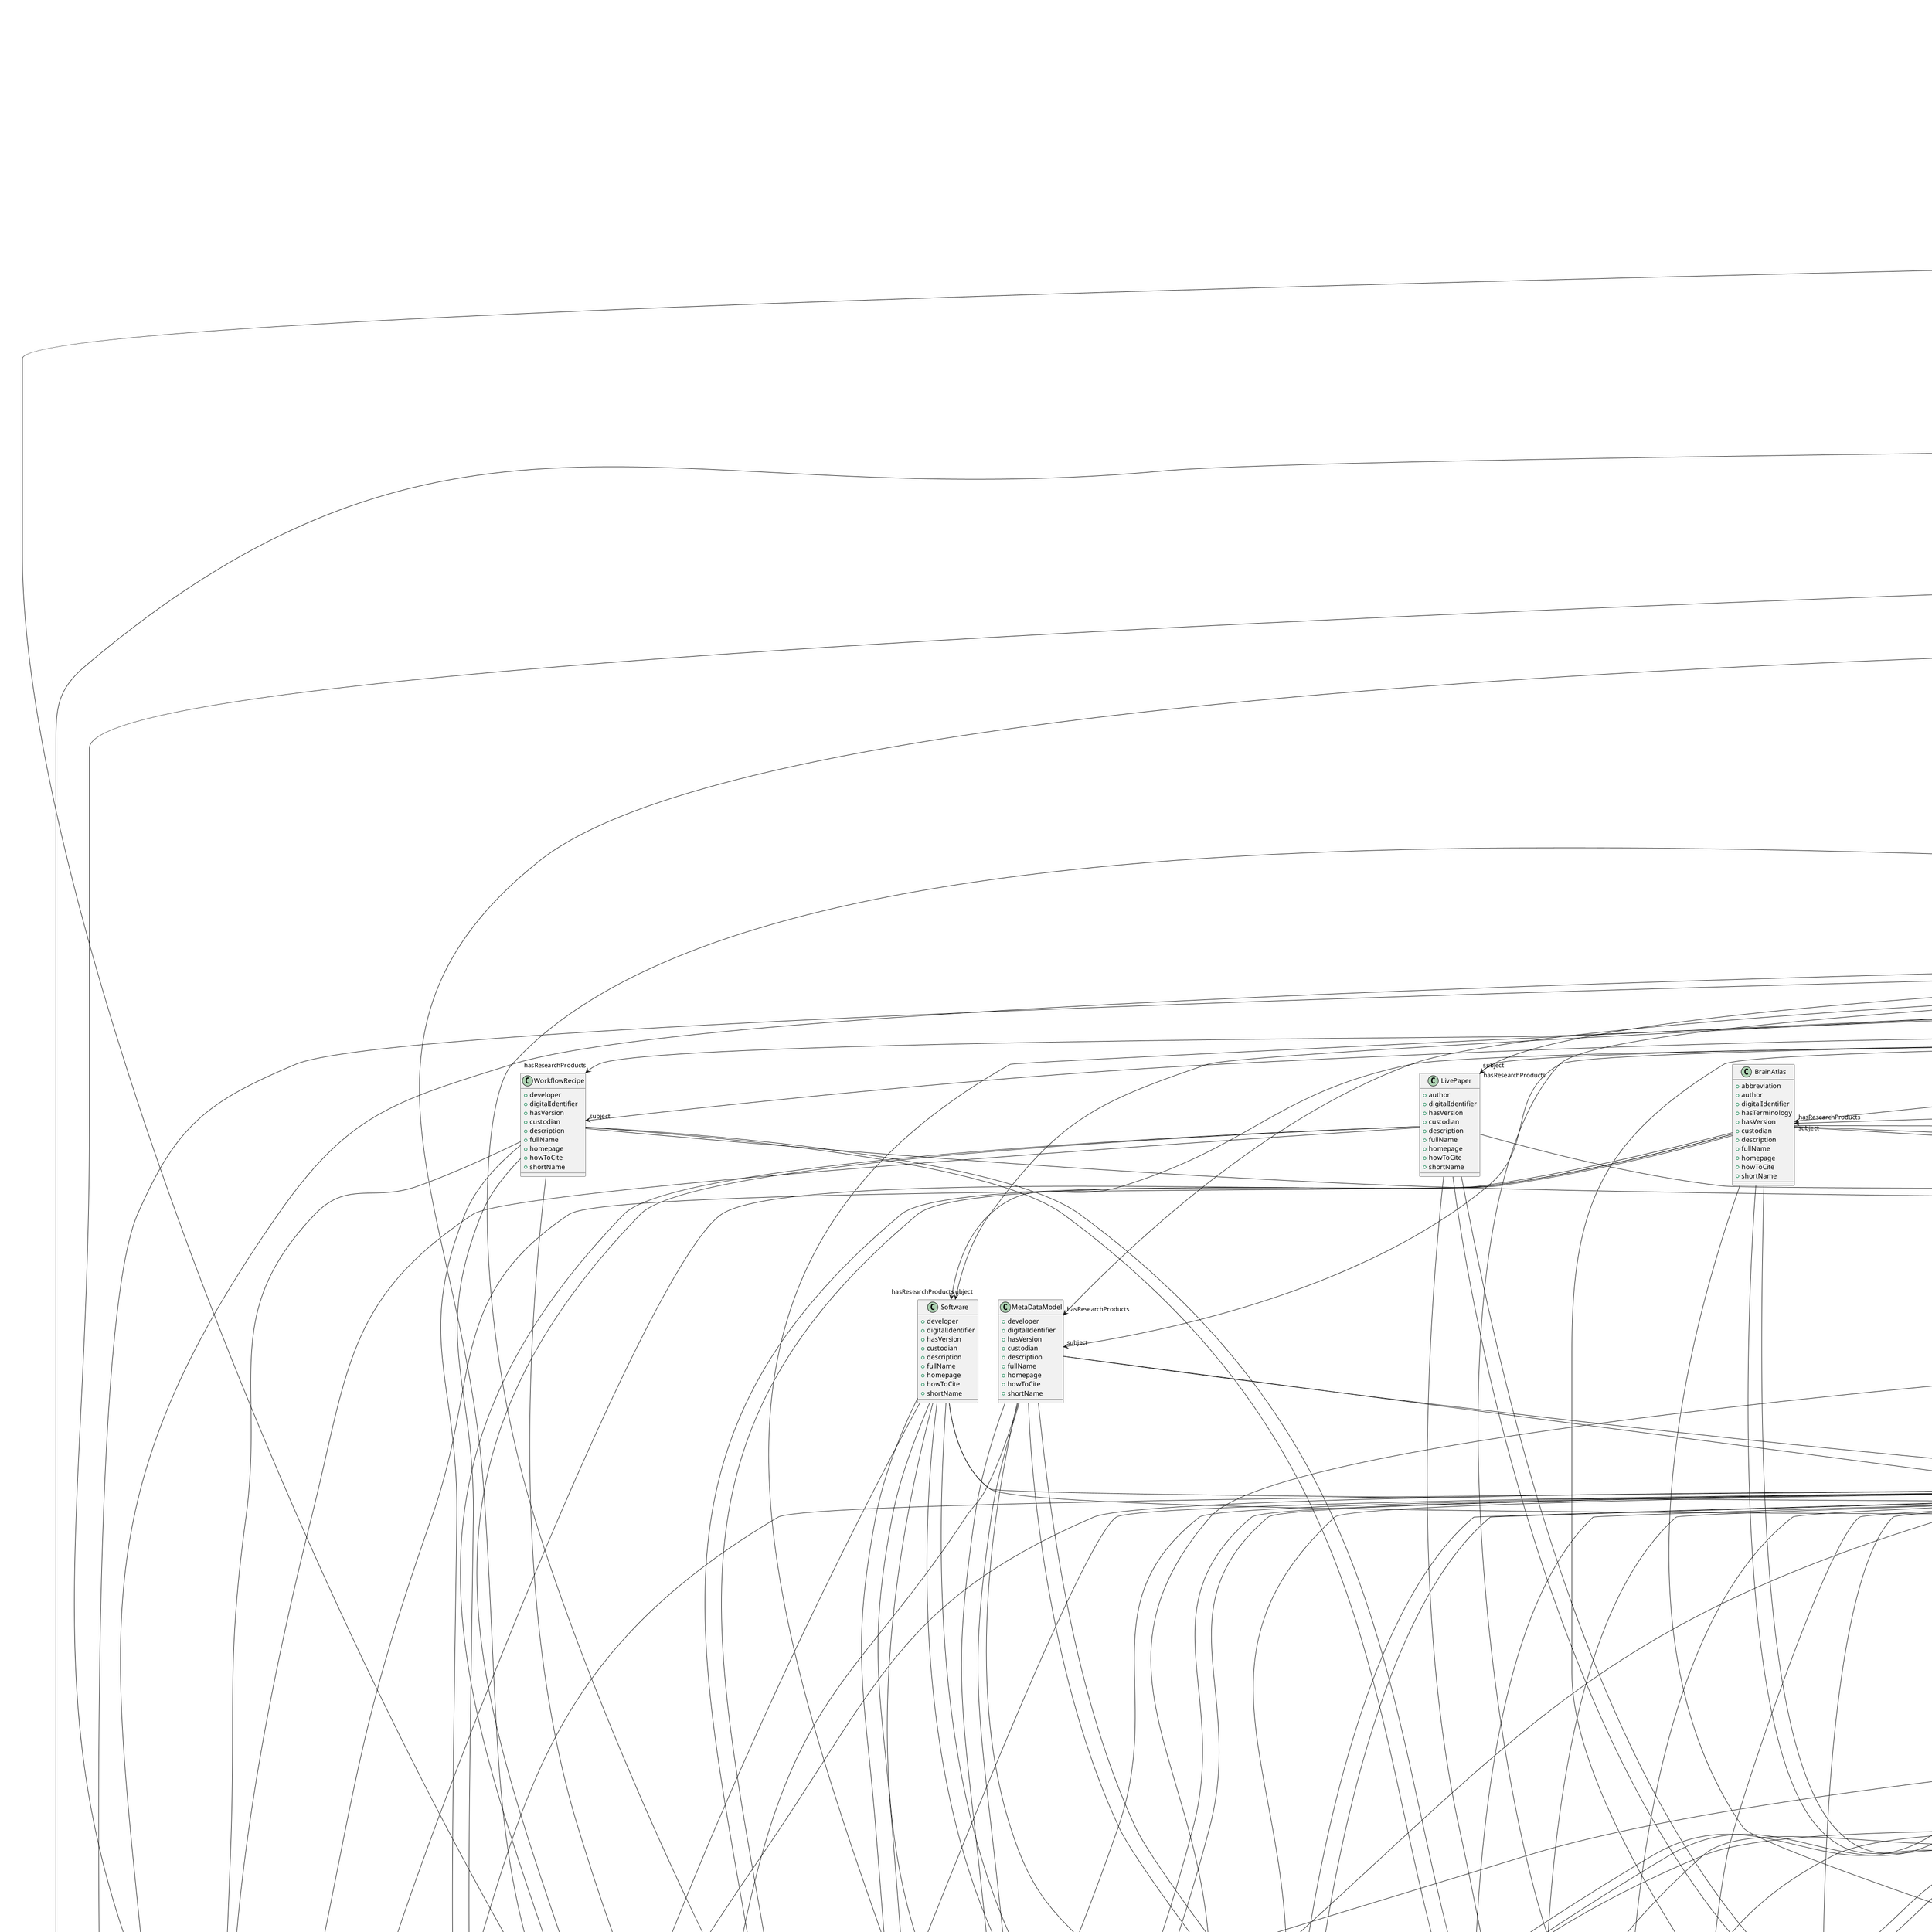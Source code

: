 @startuml

class EthicsAssessment {
+definition
+description
+interlexIdentifier
+knowledgeSpaceLink
+name
+preferredOntologyIdentifier
+synonym

}


class OperatingSystem {
+definition
+description
+interlexIdentifier
+knowledgeSpaceLink
+name
+preferredOntologyIdentifier
+synonym

}


class MolecularEntity {
+definition
+description
+interlexIdentifier
+knowledgeSpaceLink
+name
+preferredOntologyIdentifier
+synonym

}


class BiologicalOrder {
+definition
+description
+interlexIdentifier
+knowledgeSpaceLink
+name
+preferredOntologyIdentifier
+synonym

}


class ChemicalMixtureType {
+definition
+description
+interlexIdentifier
+knowledgeSpaceLink
+name
+preferredOntologyIdentifier
+synonym

}


class TissueSampleAttribute {
+definition
+description
+interlexIdentifier
+knowledgeSpaceLink
+name
+preferredOntologyIdentifier
+synonym

}


class SetupType {
+definition
+description
+interlexIdentifier
+knowledgeSpaceLink
+name
+preferredOntologyIdentifier
+synonym

}


class BiologicalSex {
+definition
+description
+interlexIdentifier
+knowledgeSpaceLink
+name
+preferredOntologyIdentifier
+synonym

}


class CellCultureType {
+definition
+description
+interlexIdentifier
+knowledgeSpaceLink
+name
+preferredOntologyIdentifier
+synonym

}


class Terminology {
+definition
+description
+interlexIdentifier
+knowledgeSpaceLink
+name
+preferredOntologyIdentifier
+synonym

}


class SubcellularEntity {
+definition
+description
+interlexIdentifier
+knowledgeSpaceLink
+name
+preferredOntologyIdentifier
+synonym

}


class CriteriaQualityType {
+definition
+description
+interlexIdentifier
+knowledgeSpaceLink
+name
+preferredOntologyIdentifier
+synonym

}


class AtlasType {
+definition
+description
+interlexIdentifier
+knowledgeSpaceLink
+name
+preferredOntologyIdentifier
+synonym

}


class StimulationApproach {
+definition
+description
+interlexIdentifier
+knowledgeSpaceLink
+name
+preferredOntologyIdentifier
+synonym

}


class Language {
+definition
+description
+interlexIdentifier
+knowledgeSpaceLink
+name
+preferredOntologyIdentifier
+synonym

}


class ExperimentalApproach {
+definition
+description
+interlexIdentifier
+knowledgeSpaceLink
+name
+preferredOntologyIdentifier
+synonym

}


class FileRepositoryType {
+definition
+description
+interlexIdentifier
+knowledgeSpaceLink
+name
+preferredOntologyIdentifier
+synonym

}


class SoftwareApplicationCategory {
+definition
+description
+interlexIdentifier
+knowledgeSpaceLink
+name
+preferredOntologyIdentifier
+synonym

}


class ModelAbstractionLevel {
+definition
+description
+interlexIdentifier
+knowledgeSpaceLink
+name
+preferredOntologyIdentifier
+synonym

}


class Species {
+definition
+description
+interlexIdentifier
+knowledgeSpaceLink
+name
+preferredOntologyIdentifier
+synonym

}


class MeasuredQuantity {
+definition
+description
+interlexIdentifier
+knowledgeSpaceLink
+name
+preferredOntologyIdentifier
+synonym

}


class Handedness {
+definition
+description
+interlexIdentifier
+knowledgeSpaceLink
+name
+preferredOntologyIdentifier
+synonym

}


class CranialWindowType {
+definition
+description
+interlexIdentifier
+knowledgeSpaceLink
+name
+preferredOntologyIdentifier
+synonym

}


class MetaDataModelType {
+definition
+description
+interlexIdentifier
+knowledgeSpaceLink
+name
+preferredOntologyIdentifier
+synonym

}


class BreedingType {
+definition
+description
+interlexIdentifier
+knowledgeSpaceLink
+name
+preferredOntologyIdentifier
+synonym

}


class ActionStatusType {
+definition
+description
+interlexIdentifier
+knowledgeSpaceLink
+name
+preferredOntologyIdentifier
+synonym

}


class ModelScope {
+definition
+description
+interlexIdentifier
+knowledgeSpaceLink
+name
+preferredOntologyIdentifier
+synonym

}


class UBERONParcellation {
+definition
+description
+interlexIdentifier
+knowledgeSpaceLink
+name
+preferredOntologyIdentifier
+synonym

}


class DiseaseModel {
+definition
+description
+interlexIdentifier
+knowledgeSpaceLink
+name
+preferredOntologyIdentifier
+synonym

}


class PreparationType {
+definition
+description
+interlexIdentifier
+knowledgeSpaceLink
+name
+preferredOntologyIdentifier
+synonym

}


class FileUsageRole {
+definition
+description
+interlexIdentifier
+knowledgeSpaceLink
+name
+preferredOntologyIdentifier
+synonym

}


class DeviceType {
+definition
+description
+interlexIdentifier
+knowledgeSpaceLink
+name
+preferredOntologyIdentifier
+synonym

}


class DataType {
+definition
+description
+interlexIdentifier
+knowledgeSpaceLink
+name
+preferredOntologyIdentifier
+synonym

}


class QualitativeOverlap {
+definition
+description
+interlexIdentifier
+knowledgeSpaceLink
+name
+preferredOntologyIdentifier
+synonym

}


class AnatomicalPlane {
+definition
+description
+interlexIdentifier
+knowledgeSpaceLink
+name
+preferredOntologyIdentifier
+synonym

}


class DifferenceMeasure {
+definition
+description
+interlexIdentifier
+knowledgeSpaceLink
+name
+preferredOntologyIdentifier
+synonym

}


class AnatomicalAxesOrientation {
+definition
+description
+interlexIdentifier
+knowledgeSpaceLink
+name
+preferredOntologyIdentifier
+synonym

}


class Laterality {
+definition
+description
+interlexIdentifier
+knowledgeSpaceLink
+name
+preferredOntologyIdentifier
+synonym

}


class Disease {
+definition
+description
+interlexIdentifier
+knowledgeSpaceLink
+name
+preferredOntologyIdentifier
+synonym

}


class ProgrammingLanguage {
+definition
+description
+interlexIdentifier
+knowledgeSpaceLink
+name
+preferredOntologyIdentifier
+synonym

}


class Organ {
+definition
+description
+interlexIdentifier
+knowledgeSpaceLink
+name
+preferredOntologyIdentifier
+synonym

}


class TermSuggestion {
+addExistingTerminology
+suggestNewTerminology
+definition
+description
+interlexIdentifier
+knowledgeSpaceLink
+name
+preferredOntologyIdentifier
+synonym

}
TermSuggestion -d-> "addExistingTerminology" Terminology


class TissueSampleType {
+definition
+description
+interlexIdentifier
+knowledgeSpaceLink
+name
+preferredOntologyIdentifier
+synonym

}


class UnitOfMeasurement {
+definition
+description
+interlexIdentifier
+knowledgeSpaceLink
+name
+preferredOntologyIdentifier
+synonym

}


class AgeCategory {
+definition
+description
+interlexIdentifier
+knowledgeSpaceLink
+name
+preferredOntologyIdentifier
+synonym

}


class OperatingDevice {
+definition
+description
+interlexIdentifier
+knowledgeSpaceLink
+name
+preferredOntologyIdentifier
+synonym

}


class AnnotationType {
+definition
+description
+interlexIdentifier
+knowledgeSpaceLink
+name
+preferredOntologyIdentifier
+synonym

}


class ContributionType {
+definition
+description
+interlexIdentifier
+knowledgeSpaceLink
+name
+preferredOntologyIdentifier
+synonym

}


class SubjectAttribute {
+definition
+description
+interlexIdentifier
+knowledgeSpaceLink
+name
+preferredOntologyIdentifier
+synonym

}


class ProductAccessibility {
+definition
+description
+interlexIdentifier
+knowledgeSpaceLink
+name
+preferredOntologyIdentifier
+synonym

}


class FileBundleGrouping {
+definition
+description
+interlexIdentifier
+knowledgeSpaceLink
+name
+preferredOntologyIdentifier
+synonym

}


class StimulusType {
+definition
+description
+interlexIdentifier
+knowledgeSpaceLink
+name
+preferredOntologyIdentifier
+synonym

}


class Service {
+definition
+description
+interlexIdentifier
+knowledgeSpaceLink
+name
+preferredOntologyIdentifier
+synonym

}


class PatchClampVariation {
+definition
+description
+interlexIdentifier
+knowledgeSpaceLink
+name
+preferredOntologyIdentifier
+synonym

}


class SoftwareFeature {
+definition
+description
+interlexIdentifier
+knowledgeSpaceLink
+name
+preferredOntologyIdentifier
+synonym

}


class Technique {
+definition
+description
+interlexIdentifier
+knowledgeSpaceLink
+name
+preferredOntologyIdentifier
+synonym

}


class SemanticDataType {
+definition
+description
+interlexIdentifier
+knowledgeSpaceLink
+name
+preferredOntologyIdentifier
+synonym

}


class TypeOfUncertainty {
+definition
+description
+interlexIdentifier
+knowledgeSpaceLink
+name
+preferredOntologyIdentifier
+synonym

}


class GeneticStrainType {
+definition
+description
+interlexIdentifier
+knowledgeSpaceLink
+name
+preferredOntologyIdentifier
+synonym

}


class CellType {
+definition
+description
+interlexIdentifier
+knowledgeSpaceLink
+name
+preferredOntologyIdentifier
+synonym

}


class CustomAnnotation {
+annotationType
+bestViewPoint
+coordinateSpace
+criteria
+criteriaQualityType
+displayColor
+inspiredBy
+internalIdentifier
+laterality
+visualizedIn

}
CustomAnnotation -d-> "annotationType" AnnotationType
CustomAnnotation -d-> "bestViewPoint" CoordinatePoint
CustomAnnotation -d-> "coordinateSpace" CommonCoordinateSpace
CustomAnnotation -d-> "coordinateSpace" CustomCoordinateSpace
CustomAnnotation -d-> "criteria" ProtocolExecution
CustomAnnotation -d-> "criteriaQualityType" CriteriaQualityType
CustomAnnotation -d-> "inspiredBy" File
CustomAnnotation -d-> "laterality" Laterality
CustomAnnotation -d-> "visualizedIn" File


class CustomCoordinateSpace {
+anatomicalAxesOrientation
+axesOrigin
+defaultImage
+name
+nativeUnit

}
CustomCoordinateSpace -d-> "anatomicalAxesOrientation" AnatomicalAxesOrientation
CustomCoordinateSpace -d-> "axesOrigin" QuantitativeValue
CustomCoordinateSpace -d-> "defaultImage" File
CustomCoordinateSpace -d-> "nativeUnit" UnitOfMeasurement


class CustomAnatomicalEntity {
+hasAnnotation
+name
+relatedUBERONTerm
+relationAssessment

}
CustomAnatomicalEntity -d-> "hasAnnotation" CustomAnnotation
CustomAnatomicalEntity -d-> "relatedUBERONTerm" UBERONParcellation
CustomAnatomicalEntity -d-> "relationAssessment" QualitativeRelationAssessment
CustomAnatomicalEntity -d-> "relationAssessment" QuantitativeRelationAssessment


class Rectangle {
+length
+width

}
Rectangle -d-> "length" QuantitativeValue
Rectangle -d-> "width" QuantitativeValue


class Circle {
+radius

}
Circle -d-> "radius" QuantitativeValue


class Ellipse {
+semiMinorAxis
+semiMajorAxis

}
Ellipse -d-> "semiMinorAxis" QuantitativeValue
Ellipse -d-> "semiMajorAxis" QuantitativeValue


class AnatomicalTargetPosition {
+anatomicalTarget
+targetIdentificationType
+coordinates
+additionalRemarks
+lookupLabel

}
AnatomicalTargetPosition -d-> "anatomicalTarget" ParcellationEntity
AnatomicalTargetPosition -d-> "anatomicalTarget" ParcellationEntityVersion
AnatomicalTargetPosition -d-> "anatomicalTarget" CustomAnatomicalEntity
AnatomicalTargetPosition -d-> "anatomicalTarget" CellType
AnatomicalTargetPosition -d-> "anatomicalTarget" UBERONParcellation
AnatomicalTargetPosition -d-> "targetIdentificationType" AnatomicalIdentificationType
AnatomicalTargetPosition -d-> "coordinates" CoordinatePoint


class CoordinatePoint {
+coordinates
+coordinateSpace

}
CoordinatePoint -d-> "coordinates" QuantitativeValue
CoordinatePoint -d-> "coordinateSpace" CommonCoordinateSpace
CoordinatePoint -d-> "coordinateSpace" CustomCoordinateSpace


class QualitativeRelationAssessment {
+criteria
+inRelationTo
+qualitativeOverlap

}
QualitativeRelationAssessment -d-> "criteria" ProtocolExecution
QualitativeRelationAssessment -d-> "inRelationTo" CustomAnatomicalEntity
QualitativeRelationAssessment -d-> "inRelationTo" ParcellationEntity
QualitativeRelationAssessment -d-> "inRelationTo" ParcellationEntityVersion
QualitativeRelationAssessment -d-> "qualitativeOverlap" QualitativeOverlap


class QuantitativeRelationAssessment {
+criteria
+inRelationTo
+quantitativeOverlap

}
QuantitativeRelationAssessment -d-> "criteria" ProtocolExecution
QuantitativeRelationAssessment -d-> "inRelationTo" ParcellationEntityVersion
QuantitativeRelationAssessment -d-> "quantitativeOverlap" QuantitativeValue
QuantitativeRelationAssessment -d-> "quantitativeOverlap" QuantitativeValueRange


class AtlasAnnotation {
+annotationType
+bestViewPoint
+criteria
+criteriaQualityType
+displayColor
+inspiredBy
+internalIdentifier
+laterality
+visualizedIn

}
AtlasAnnotation -d-> "annotationType" AnnotationType
AtlasAnnotation -d-> "bestViewPoint" CoordinatePoint
AtlasAnnotation -d-> "criteria" ProtocolExecution
AtlasAnnotation -d-> "criteriaQualityType" CriteriaQualityType
AtlasAnnotation -d-> "inspiredBy" File
AtlasAnnotation -d-> "laterality" Laterality
AtlasAnnotation -d-> "visualizedIn" File


class ParcellationEntityVersion {
+additionalRemarks
+alternativeName
+correctedName
+hasAnnotation
+hasParent
+lookupLabel
+name
+ontologyIdentifier
+relationAssessment
+versionIdentifier
+versionInnovation

}
ParcellationEntityVersion -d-> "hasAnnotation" AtlasAnnotation
ParcellationEntityVersion -d-> "hasParent" ParcellationEntity
ParcellationEntityVersion -d-> "hasParent" ParcellationEntityVersion
ParcellationEntityVersion -d-> "relationAssessment" QualitativeRelationAssessment
ParcellationEntityVersion -d-> "relationAssessment" QuantitativeRelationAssessment


class ParcellationTerminology {
+definedIn
+hasEntity
+ontologyIdentifier

}
ParcellationTerminology -d-> "definedIn" File
ParcellationTerminology -d-> "hasEntity" ParcellationEntity


class BrainAtlas {
+abbreviation
+author
+digitalIdentifier
+hasTerminology
+hasVersion
+custodian
+description
+fullName
+homepage
+howToCite
+shortName

}
BrainAtlas -d-> "author" Organization
BrainAtlas -d-> "author" Person
BrainAtlas -d-> "digitalIdentifier" DOI
BrainAtlas -d-> "digitalIdentifier" ISBN
BrainAtlas -d-> "digitalIdentifier" RRID
BrainAtlas -d-> "hasTerminology" ParcellationTerminology
BrainAtlas -d-> "hasVersion" BrainAtlasVersion
BrainAtlas -d-> "custodian" Organization
BrainAtlas -d-> "custodian" Person
BrainAtlas -d-> "homepage" URL


class CommonCoordinateSpace {
+anatomicalAxesOrientation
+axesOrigin
+defaultImage
+description
+digitalIdentifier
+fullName
+homepage
+howToCite
+nativeUnit
+ontologyIdentifier
+releaseDate
+shortName
+versionIdentifier

}
CommonCoordinateSpace -d-> "anatomicalAxesOrientation" AnatomicalAxesOrientation
CommonCoordinateSpace -d-> "axesOrigin" QuantitativeValue
CommonCoordinateSpace -d-> "defaultImage" File
CommonCoordinateSpace -d-> "digitalIdentifier" DOI
CommonCoordinateSpace -d-> "digitalIdentifier" ISBN
CommonCoordinateSpace -d-> "digitalIdentifier" RRID
CommonCoordinateSpace -d-> "homepage" URL
CommonCoordinateSpace -d-> "nativeUnit" UnitOfMeasurement


class BrainAtlasVersion {
+abbreviation
+atlasType
+author
+coordinateSpace
+digitalIdentifier
+hasTerminologyVersion
+isAlternativeVersionOf
+isNewVersionOf
+license
+ontologyIdentifier
+accessibility
+copyright
+custodian
+description
+fullDocumentation
+fullName
+funding
+homepage
+howToCite
+keyword
+otherContribution
+relatedPublication
+releaseDate
+repository
+shortName
+supportChannel
+versionIdentifier
+versionInnovation

}
BrainAtlasVersion -d-> "atlasType" AtlasType
BrainAtlasVersion -d-> "author" Organization
BrainAtlasVersion -d-> "author" Person
BrainAtlasVersion -d-> "coordinateSpace" CommonCoordinateSpace
BrainAtlasVersion -d-> "digitalIdentifier" DOI
BrainAtlasVersion -d-> "digitalIdentifier" ISBN
BrainAtlasVersion -d-> "digitalIdentifier" RRID
BrainAtlasVersion -d-> "hasTerminologyVersion" ParcellationTerminologyVersion
BrainAtlasVersion -d-> "isAlternativeVersionOf" BrainAtlasVersion
BrainAtlasVersion -d-> "isNewVersionOf" BrainAtlasVersion
BrainAtlasVersion -d-> "license" License
BrainAtlasVersion -d-> "accessibility" ProductAccessibility
BrainAtlasVersion -d-> "copyright" Copyright
BrainAtlasVersion -d-> "custodian" Organization
BrainAtlasVersion -d-> "custodian" Person
BrainAtlasVersion -d-> "fullDocumentation" DOI
BrainAtlasVersion -d-> "fullDocumentation" File
BrainAtlasVersion -d-> "fullDocumentation" URL
BrainAtlasVersion -d-> "funding" Funding
BrainAtlasVersion -d-> "homepage" URL
BrainAtlasVersion -d-> "keyword" EthicsAssessment
BrainAtlasVersion -d-> "keyword" OperatingSystem
BrainAtlasVersion -d-> "keyword" MolecularEntity
BrainAtlasVersion -d-> "keyword" BiologicalOrder
BrainAtlasVersion -d-> "keyword" ChemicalMixtureType
BrainAtlasVersion -d-> "keyword" TissueSampleAttribute
BrainAtlasVersion -d-> "keyword" SetupType
BrainAtlasVersion -d-> "keyword" BiologicalSex
BrainAtlasVersion -d-> "keyword" CellCultureType
BrainAtlasVersion -d-> "keyword" Terminology
BrainAtlasVersion -d-> "keyword" SubcellularEntity
BrainAtlasVersion -d-> "keyword" CriteriaQualityType
BrainAtlasVersion -d-> "keyword" AtlasType
BrainAtlasVersion -d-> "keyword" StimulationApproach
BrainAtlasVersion -d-> "keyword" Language
BrainAtlasVersion -d-> "keyword" ExperimentalApproach
BrainAtlasVersion -d-> "keyword" FileRepositoryType
BrainAtlasVersion -d-> "keyword" SoftwareApplicationCategory
BrainAtlasVersion -d-> "keyword" ModelAbstractionLevel
BrainAtlasVersion -d-> "keyword" Species
BrainAtlasVersion -d-> "keyword" MeasuredQuantity
BrainAtlasVersion -d-> "keyword" Handedness
BrainAtlasVersion -d-> "keyword" CranialWindowType
BrainAtlasVersion -d-> "keyword" MetaDataModelType
BrainAtlasVersion -d-> "keyword" BreedingType
BrainAtlasVersion -d-> "keyword" ActionStatusType
BrainAtlasVersion -d-> "keyword" ModelScope
BrainAtlasVersion -d-> "keyword" UBERONParcellation
BrainAtlasVersion -d-> "keyword" DiseaseModel
BrainAtlasVersion -d-> "keyword" PreparationType
BrainAtlasVersion -d-> "keyword" FileUsageRole
BrainAtlasVersion -d-> "keyword" DeviceType
BrainAtlasVersion -d-> "keyword" DataType
BrainAtlasVersion -d-> "keyword" QualitativeOverlap
BrainAtlasVersion -d-> "keyword" AnatomicalPlane
BrainAtlasVersion -d-> "keyword" DifferenceMeasure
BrainAtlasVersion -d-> "keyword" AnatomicalAxesOrientation
BrainAtlasVersion -d-> "keyword" Laterality
BrainAtlasVersion -d-> "keyword" Disease
BrainAtlasVersion -d-> "keyword" ProgrammingLanguage
BrainAtlasVersion -d-> "keyword" Organ
BrainAtlasVersion -d-> "keyword" TermSuggestion
BrainAtlasVersion -d-> "keyword" TissueSampleType
BrainAtlasVersion -d-> "keyword" UnitOfMeasurement
BrainAtlasVersion -d-> "keyword" AgeCategory
BrainAtlasVersion -d-> "keyword" OperatingDevice
BrainAtlasVersion -d-> "keyword" AnnotationType
BrainAtlasVersion -d-> "keyword" ContributionType
BrainAtlasVersion -d-> "keyword" SubjectAttribute
BrainAtlasVersion -d-> "keyword" ProductAccessibility
BrainAtlasVersion -d-> "keyword" FileBundleGrouping
BrainAtlasVersion -d-> "keyword" StimulusType
BrainAtlasVersion -d-> "keyword" Service
BrainAtlasVersion -d-> "keyword" PatchClampVariation
BrainAtlasVersion -d-> "keyword" SoftwareFeature
BrainAtlasVersion -d-> "keyword" Technique
BrainAtlasVersion -d-> "keyword" SemanticDataType
BrainAtlasVersion -d-> "keyword" TypeOfUncertainty
BrainAtlasVersion -d-> "keyword" GeneticStrainType
BrainAtlasVersion -d-> "keyword" CellType
BrainAtlasVersion -d-> "otherContribution" Contribution
BrainAtlasVersion -d-> "relatedPublication" DOI
BrainAtlasVersion -d-> "relatedPublication" ISBN
BrainAtlasVersion -d-> "relatedPublication" HANDLE
BrainAtlasVersion -d-> "repository" FileRepository


class ParcellationTerminologyVersion {
+definedIn
+hasEntityVersion
+ontologyIdentifier

}
ParcellationTerminologyVersion -d-> "definedIn" File
ParcellationTerminologyVersion -d-> "hasEntityVersion" ParcellationEntityVersion


class ParcellationEntity {
+alternativeName
+definition
+hasParent
+hasVersion
+lookupLabel
+name
+ontologyIdentifier
+relatedUBERONTerm

}
ParcellationEntity -d-> "hasParent" ParcellationEntity
ParcellationEntity -d-> "hasVersion" ParcellationEntityVersion
ParcellationEntity -d-> "relatedUBERONTerm" UBERONParcellation


class MetaDataModel {
+developer
+digitalIdentifier
+hasVersion
+custodian
+description
+fullName
+homepage
+howToCite
+shortName

}
MetaDataModel -d-> "developer" Organization
MetaDataModel -d-> "developer" Person
MetaDataModel -d-> "digitalIdentifier" DOI
MetaDataModel -d-> "digitalIdentifier" SWHID
MetaDataModel -d-> "hasVersion" MetaDataModelVersion
MetaDataModel -d-> "custodian" Organization
MetaDataModel -d-> "custodian" Person
MetaDataModel -d-> "homepage" URL


class SoftwareVersion {
+applicationCategory
+developer
+device
+digitalIdentifier
+feature
+requirement
+inputFormat
+isAlternativeVersionOf
+isNewVersionOf
+language
+license
+operatingSystem
+outputFormat
+programmingLanguage
+accessibility
+copyright
+custodian
+description
+fullDocumentation
+fullName
+funding
+homepage
+howToCite
+keyword
+otherContribution
+relatedPublication
+releaseDate
+repository
+shortName
+supportChannel
+versionIdentifier
+versionInnovation

}
SoftwareVersion -d-> "applicationCategory" SoftwareApplicationCategory
SoftwareVersion -d-> "developer" Organization
SoftwareVersion -d-> "developer" Person
SoftwareVersion -d-> "device" OperatingDevice
SoftwareVersion -d-> "digitalIdentifier" DOI
SoftwareVersion -d-> "digitalIdentifier" SWHID
SoftwareVersion -d-> "feature" SoftwareFeature
SoftwareVersion -d-> "inputFormat" ContentType
SoftwareVersion -d-> "isAlternativeVersionOf" SoftwareVersion
SoftwareVersion -d-> "isNewVersionOf" SoftwareVersion
SoftwareVersion -d-> "language" Language
SoftwareVersion -d-> "license" License
SoftwareVersion -d-> "operatingSystem" OperatingSystem
SoftwareVersion -d-> "outputFormat" ContentType
SoftwareVersion -d-> "programmingLanguage" ProgrammingLanguage
SoftwareVersion -d-> "accessibility" ProductAccessibility
SoftwareVersion -d-> "copyright" Copyright
SoftwareVersion -d-> "custodian" Organization
SoftwareVersion -d-> "custodian" Person
SoftwareVersion -d-> "fullDocumentation" DOI
SoftwareVersion -d-> "fullDocumentation" File
SoftwareVersion -d-> "fullDocumentation" URL
SoftwareVersion -d-> "funding" Funding
SoftwareVersion -d-> "homepage" URL
SoftwareVersion -d-> "keyword" EthicsAssessment
SoftwareVersion -d-> "keyword" OperatingSystem
SoftwareVersion -d-> "keyword" MolecularEntity
SoftwareVersion -d-> "keyword" BiologicalOrder
SoftwareVersion -d-> "keyword" ChemicalMixtureType
SoftwareVersion -d-> "keyword" TissueSampleAttribute
SoftwareVersion -d-> "keyword" SetupType
SoftwareVersion -d-> "keyword" BiologicalSex
SoftwareVersion -d-> "keyword" CellCultureType
SoftwareVersion -d-> "keyword" Terminology
SoftwareVersion -d-> "keyword" SubcellularEntity
SoftwareVersion -d-> "keyword" CriteriaQualityType
SoftwareVersion -d-> "keyword" AtlasType
SoftwareVersion -d-> "keyword" StimulationApproach
SoftwareVersion -d-> "keyword" Language
SoftwareVersion -d-> "keyword" ExperimentalApproach
SoftwareVersion -d-> "keyword" FileRepositoryType
SoftwareVersion -d-> "keyword" SoftwareApplicationCategory
SoftwareVersion -d-> "keyword" ModelAbstractionLevel
SoftwareVersion -d-> "keyword" Species
SoftwareVersion -d-> "keyword" MeasuredQuantity
SoftwareVersion -d-> "keyword" Handedness
SoftwareVersion -d-> "keyword" CranialWindowType
SoftwareVersion -d-> "keyword" MetaDataModelType
SoftwareVersion -d-> "keyword" BreedingType
SoftwareVersion -d-> "keyword" ActionStatusType
SoftwareVersion -d-> "keyword" ModelScope
SoftwareVersion -d-> "keyword" UBERONParcellation
SoftwareVersion -d-> "keyword" DiseaseModel
SoftwareVersion -d-> "keyword" PreparationType
SoftwareVersion -d-> "keyword" FileUsageRole
SoftwareVersion -d-> "keyword" DeviceType
SoftwareVersion -d-> "keyword" DataType
SoftwareVersion -d-> "keyword" QualitativeOverlap
SoftwareVersion -d-> "keyword" AnatomicalPlane
SoftwareVersion -d-> "keyword" DifferenceMeasure
SoftwareVersion -d-> "keyword" AnatomicalAxesOrientation
SoftwareVersion -d-> "keyword" Laterality
SoftwareVersion -d-> "keyword" Disease
SoftwareVersion -d-> "keyword" ProgrammingLanguage
SoftwareVersion -d-> "keyword" Organ
SoftwareVersion -d-> "keyword" TermSuggestion
SoftwareVersion -d-> "keyword" TissueSampleType
SoftwareVersion -d-> "keyword" UnitOfMeasurement
SoftwareVersion -d-> "keyword" AgeCategory
SoftwareVersion -d-> "keyword" OperatingDevice
SoftwareVersion -d-> "keyword" AnnotationType
SoftwareVersion -d-> "keyword" ContributionType
SoftwareVersion -d-> "keyword" SubjectAttribute
SoftwareVersion -d-> "keyword" ProductAccessibility
SoftwareVersion -d-> "keyword" FileBundleGrouping
SoftwareVersion -d-> "keyword" StimulusType
SoftwareVersion -d-> "keyword" Service
SoftwareVersion -d-> "keyword" PatchClampVariation
SoftwareVersion -d-> "keyword" SoftwareFeature
SoftwareVersion -d-> "keyword" Technique
SoftwareVersion -d-> "keyword" SemanticDataType
SoftwareVersion -d-> "keyword" TypeOfUncertainty
SoftwareVersion -d-> "keyword" GeneticStrainType
SoftwareVersion -d-> "keyword" CellType
SoftwareVersion -d-> "otherContribution" Contribution
SoftwareVersion -d-> "relatedPublication" DOI
SoftwareVersion -d-> "relatedPublication" ISBN
SoftwareVersion -d-> "relatedPublication" HANDLE
SoftwareVersion -d-> "repository" FileRepository


class Project {
+description
+fullName
+hasResearchProducts
+homepage
+coordinator
+shortName

}
Project -d-> "hasResearchProducts" WorkflowRecipeVersion
Project -d-> "hasResearchProducts" WorkflowRecipe
Project -d-> "hasResearchProducts" ValidationTest
Project -d-> "hasResearchProducts" ValidationTestVersion
Project -d-> "hasResearchProducts" LivePaper
Project -d-> "hasResearchProducts" LivePaperVersion
Project -d-> "hasResearchProducts" BrainAtlas
Project -d-> "hasResearchProducts" BrainAtlasVersion
Project -d-> "hasResearchProducts" MetaDataModel
Project -d-> "hasResearchProducts" SoftwareVersion
Project -d-> "hasResearchProducts" Dataset
Project -d-> "hasResearchProducts" MetaDataModelVersion
Project -d-> "hasResearchProducts" Model
Project -d-> "hasResearchProducts" Software
Project -d-> "hasResearchProducts" DatasetVersion
Project -d-> "hasResearchProducts" ModelVersion
Project -d-> "homepage" URL
Project -d-> "coordinator" Organization
Project -d-> "coordinator" Person


class Dataset {
+author
+digitalIdentifier
+hasVersion
+custodian
+description
+fullName
+homepage
+howToCite
+shortName

}
Dataset -d-> "author" Organization
Dataset -d-> "author" Person
Dataset -d-> "digitalIdentifier" DOI
Dataset -d-> "hasVersion" DatasetVersion
Dataset -d-> "custodian" Organization
Dataset -d-> "custodian" Person
Dataset -d-> "homepage" URL


class MetaDataModelVersion {
+developer
+digitalIdentifier
+isAlternativeVersionOf
+isNewVersionOf
+license
+serializationFormat
+specificationFormat
+type
+accessibility
+copyright
+custodian
+description
+fullDocumentation
+fullName
+funding
+homepage
+howToCite
+keyword
+otherContribution
+relatedPublication
+releaseDate
+repository
+shortName
+supportChannel
+versionIdentifier
+versionInnovation

}
MetaDataModelVersion -d-> "developer" Organization
MetaDataModelVersion -d-> "developer" Person
MetaDataModelVersion -d-> "digitalIdentifier" DOI
MetaDataModelVersion -d-> "digitalIdentifier" SWHID
MetaDataModelVersion -d-> "isAlternativeVersionOf" MetaDataModelVersion
MetaDataModelVersion -d-> "isNewVersionOf" MetaDataModelVersion
MetaDataModelVersion -d-> "license" License
MetaDataModelVersion -d-> "serializationFormat" ContentType
MetaDataModelVersion -d-> "specificationFormat" ContentType
MetaDataModelVersion -d-> "type" MetaDataModelType
MetaDataModelVersion -d-> "accessibility" ProductAccessibility
MetaDataModelVersion -d-> "copyright" Copyright
MetaDataModelVersion -d-> "custodian" Organization
MetaDataModelVersion -d-> "custodian" Person
MetaDataModelVersion -d-> "fullDocumentation" DOI
MetaDataModelVersion -d-> "fullDocumentation" File
MetaDataModelVersion -d-> "fullDocumentation" URL
MetaDataModelVersion -d-> "funding" Funding
MetaDataModelVersion -d-> "homepage" URL
MetaDataModelVersion -d-> "keyword" EthicsAssessment
MetaDataModelVersion -d-> "keyword" OperatingSystem
MetaDataModelVersion -d-> "keyword" MolecularEntity
MetaDataModelVersion -d-> "keyword" BiologicalOrder
MetaDataModelVersion -d-> "keyword" ChemicalMixtureType
MetaDataModelVersion -d-> "keyword" TissueSampleAttribute
MetaDataModelVersion -d-> "keyword" SetupType
MetaDataModelVersion -d-> "keyword" BiologicalSex
MetaDataModelVersion -d-> "keyword" CellCultureType
MetaDataModelVersion -d-> "keyword" Terminology
MetaDataModelVersion -d-> "keyword" SubcellularEntity
MetaDataModelVersion -d-> "keyword" CriteriaQualityType
MetaDataModelVersion -d-> "keyword" AtlasType
MetaDataModelVersion -d-> "keyword" StimulationApproach
MetaDataModelVersion -d-> "keyword" Language
MetaDataModelVersion -d-> "keyword" ExperimentalApproach
MetaDataModelVersion -d-> "keyword" FileRepositoryType
MetaDataModelVersion -d-> "keyword" SoftwareApplicationCategory
MetaDataModelVersion -d-> "keyword" ModelAbstractionLevel
MetaDataModelVersion -d-> "keyword" Species
MetaDataModelVersion -d-> "keyword" MeasuredQuantity
MetaDataModelVersion -d-> "keyword" Handedness
MetaDataModelVersion -d-> "keyword" CranialWindowType
MetaDataModelVersion -d-> "keyword" MetaDataModelType
MetaDataModelVersion -d-> "keyword" BreedingType
MetaDataModelVersion -d-> "keyword" ActionStatusType
MetaDataModelVersion -d-> "keyword" ModelScope
MetaDataModelVersion -d-> "keyword" UBERONParcellation
MetaDataModelVersion -d-> "keyword" DiseaseModel
MetaDataModelVersion -d-> "keyword" PreparationType
MetaDataModelVersion -d-> "keyword" FileUsageRole
MetaDataModelVersion -d-> "keyword" DeviceType
MetaDataModelVersion -d-> "keyword" DataType
MetaDataModelVersion -d-> "keyword" QualitativeOverlap
MetaDataModelVersion -d-> "keyword" AnatomicalPlane
MetaDataModelVersion -d-> "keyword" DifferenceMeasure
MetaDataModelVersion -d-> "keyword" AnatomicalAxesOrientation
MetaDataModelVersion -d-> "keyword" Laterality
MetaDataModelVersion -d-> "keyword" Disease
MetaDataModelVersion -d-> "keyword" ProgrammingLanguage
MetaDataModelVersion -d-> "keyword" Organ
MetaDataModelVersion -d-> "keyword" TermSuggestion
MetaDataModelVersion -d-> "keyword" TissueSampleType
MetaDataModelVersion -d-> "keyword" UnitOfMeasurement
MetaDataModelVersion -d-> "keyword" AgeCategory
MetaDataModelVersion -d-> "keyword" OperatingDevice
MetaDataModelVersion -d-> "keyword" AnnotationType
MetaDataModelVersion -d-> "keyword" ContributionType
MetaDataModelVersion -d-> "keyword" SubjectAttribute
MetaDataModelVersion -d-> "keyword" ProductAccessibility
MetaDataModelVersion -d-> "keyword" FileBundleGrouping
MetaDataModelVersion -d-> "keyword" StimulusType
MetaDataModelVersion -d-> "keyword" Service
MetaDataModelVersion -d-> "keyword" PatchClampVariation
MetaDataModelVersion -d-> "keyword" SoftwareFeature
MetaDataModelVersion -d-> "keyword" Technique
MetaDataModelVersion -d-> "keyword" SemanticDataType
MetaDataModelVersion -d-> "keyword" TypeOfUncertainty
MetaDataModelVersion -d-> "keyword" GeneticStrainType
MetaDataModelVersion -d-> "keyword" CellType
MetaDataModelVersion -d-> "otherContribution" Contribution
MetaDataModelVersion -d-> "relatedPublication" DOI
MetaDataModelVersion -d-> "relatedPublication" ISBN
MetaDataModelVersion -d-> "relatedPublication" HANDLE
MetaDataModelVersion -d-> "repository" FileRepository


class Model {
+abstractionLevel
+developer
+digitalIdentifier
+hasVersion
+scope
+studyTarget
+custodian
+description
+fullName
+homepage
+howToCite
+shortName

}
Model -d-> "abstractionLevel" ModelAbstractionLevel
Model -d-> "developer" Organization
Model -d-> "developer" Person
Model -d-> "digitalIdentifier" DOI
Model -d-> "digitalIdentifier" SWHID
Model -d-> "hasVersion" ModelVersion
Model -d-> "scope" ModelScope
Model -d-> "studyTarget" CustomAnatomicalEntity
Model -d-> "studyTarget" ParcellationEntityVersion
Model -d-> "studyTarget" ParcellationEntity
Model -d-> "studyTarget" MolecularEntity
Model -d-> "studyTarget" BiologicalOrder
Model -d-> "studyTarget" BiologicalSex
Model -d-> "studyTarget" CellCultureType
Model -d-> "studyTarget" SubcellularEntity
Model -d-> "studyTarget" Species
Model -d-> "studyTarget" Handedness
Model -d-> "studyTarget" BreedingType
Model -d-> "studyTarget" UBERONParcellation
Model -d-> "studyTarget" DiseaseModel
Model -d-> "studyTarget" Disease
Model -d-> "studyTarget" Organ
Model -d-> "studyTarget" TermSuggestion
Model -d-> "studyTarget" GeneticStrainType
Model -d-> "studyTarget" CellType
Model -d-> "custodian" Organization
Model -d-> "custodian" Person
Model -d-> "homepage" URL


class Software {
+developer
+digitalIdentifier
+hasVersion
+custodian
+description
+fullName
+homepage
+howToCite
+shortName

}
Software -d-> "developer" Organization
Software -d-> "developer" Person
Software -d-> "digitalIdentifier" DOI
Software -d-> "digitalIdentifier" SWHID
Software -d-> "hasVersion" SoftwareVersion
Software -d-> "custodian" Organization
Software -d-> "custodian" Person
Software -d-> "homepage" URL


class DatasetVersion {
+author
+behavioralProtocol
+digitalIdentifier
+ethicsAssessment
+experimentalApproach
+inputData
+isAlternativeVersionOf
+isNewVersionOf
+license
+preparationDesign
+studiedSpecimen
+technique
+dataType
+studyTarget
+accessibility
+copyright
+custodian
+description
+fullDocumentation
+fullName
+funding
+homepage
+howToCite
+keyword
+otherContribution
+relatedPublication
+releaseDate
+repository
+shortName
+supportChannel
+versionIdentifier
+versionInnovation

}
DatasetVersion -d-> "author" Organization
DatasetVersion -d-> "author" Person
DatasetVersion -d-> "behavioralProtocol" BehavioralProtocol
DatasetVersion -d-> "digitalIdentifier" DOI
DatasetVersion -d-> "ethicsAssessment" EthicsAssessment
DatasetVersion -d-> "experimentalApproach" ExperimentalApproach
DatasetVersion -d-> "inputData" DOI
DatasetVersion -d-> "inputData" File
DatasetVersion -d-> "inputData" FileBundle
DatasetVersion -d-> "inputData" URL
DatasetVersion -d-> "inputData" BrainAtlasVersion
DatasetVersion -d-> "inputData" CommonCoordinateSpace
DatasetVersion -d-> "isAlternativeVersionOf" DatasetVersion
DatasetVersion -d-> "isNewVersionOf" DatasetVersion
DatasetVersion -d-> "license" License
DatasetVersion -d-> "preparationDesign" PreparationType
DatasetVersion -d-> "studiedSpecimen" Subject
DatasetVersion -d-> "studiedSpecimen" SubjectGroup
DatasetVersion -d-> "studiedSpecimen" TissueSample
DatasetVersion -d-> "studiedSpecimen" TissueSampleCollection
DatasetVersion -d-> "technique" Technique
DatasetVersion -d-> "dataType" SemanticDataType
DatasetVersion -d-> "studyTarget" CustomAnatomicalEntity
DatasetVersion -d-> "studyTarget" ParcellationEntityVersion
DatasetVersion -d-> "studyTarget" ParcellationEntity
DatasetVersion -d-> "studyTarget" MolecularEntity
DatasetVersion -d-> "studyTarget" BiologicalOrder
DatasetVersion -d-> "studyTarget" BiologicalSex
DatasetVersion -d-> "studyTarget" CellCultureType
DatasetVersion -d-> "studyTarget" SubcellularEntity
DatasetVersion -d-> "studyTarget" Species
DatasetVersion -d-> "studyTarget" Handedness
DatasetVersion -d-> "studyTarget" BreedingType
DatasetVersion -d-> "studyTarget" UBERONParcellation
DatasetVersion -d-> "studyTarget" DiseaseModel
DatasetVersion -d-> "studyTarget" Disease
DatasetVersion -d-> "studyTarget" Organ
DatasetVersion -d-> "studyTarget" TermSuggestion
DatasetVersion -d-> "studyTarget" GeneticStrainType
DatasetVersion -d-> "studyTarget" CellType
DatasetVersion -d-> "accessibility" ProductAccessibility
DatasetVersion -d-> "copyright" Copyright
DatasetVersion -d-> "custodian" Organization
DatasetVersion -d-> "custodian" Person
DatasetVersion -d-> "fullDocumentation" DOI
DatasetVersion -d-> "fullDocumentation" File
DatasetVersion -d-> "fullDocumentation" URL
DatasetVersion -d-> "funding" Funding
DatasetVersion -d-> "homepage" URL
DatasetVersion -d-> "keyword" EthicsAssessment
DatasetVersion -d-> "keyword" OperatingSystem
DatasetVersion -d-> "keyword" MolecularEntity
DatasetVersion -d-> "keyword" BiologicalOrder
DatasetVersion -d-> "keyword" ChemicalMixtureType
DatasetVersion -d-> "keyword" TissueSampleAttribute
DatasetVersion -d-> "keyword" SetupType
DatasetVersion -d-> "keyword" BiologicalSex
DatasetVersion -d-> "keyword" CellCultureType
DatasetVersion -d-> "keyword" Terminology
DatasetVersion -d-> "keyword" SubcellularEntity
DatasetVersion -d-> "keyword" CriteriaQualityType
DatasetVersion -d-> "keyword" AtlasType
DatasetVersion -d-> "keyword" StimulationApproach
DatasetVersion -d-> "keyword" Language
DatasetVersion -d-> "keyword" ExperimentalApproach
DatasetVersion -d-> "keyword" FileRepositoryType
DatasetVersion -d-> "keyword" SoftwareApplicationCategory
DatasetVersion -d-> "keyword" ModelAbstractionLevel
DatasetVersion -d-> "keyword" Species
DatasetVersion -d-> "keyword" MeasuredQuantity
DatasetVersion -d-> "keyword" Handedness
DatasetVersion -d-> "keyword" CranialWindowType
DatasetVersion -d-> "keyword" MetaDataModelType
DatasetVersion -d-> "keyword" BreedingType
DatasetVersion -d-> "keyword" ActionStatusType
DatasetVersion -d-> "keyword" ModelScope
DatasetVersion -d-> "keyword" UBERONParcellation
DatasetVersion -d-> "keyword" DiseaseModel
DatasetVersion -d-> "keyword" PreparationType
DatasetVersion -d-> "keyword" FileUsageRole
DatasetVersion -d-> "keyword" DeviceType
DatasetVersion -d-> "keyword" DataType
DatasetVersion -d-> "keyword" QualitativeOverlap
DatasetVersion -d-> "keyword" AnatomicalPlane
DatasetVersion -d-> "keyword" DifferenceMeasure
DatasetVersion -d-> "keyword" AnatomicalAxesOrientation
DatasetVersion -d-> "keyword" Laterality
DatasetVersion -d-> "keyword" Disease
DatasetVersion -d-> "keyword" ProgrammingLanguage
DatasetVersion -d-> "keyword" Organ
DatasetVersion -d-> "keyword" TermSuggestion
DatasetVersion -d-> "keyword" TissueSampleType
DatasetVersion -d-> "keyword" UnitOfMeasurement
DatasetVersion -d-> "keyword" AgeCategory
DatasetVersion -d-> "keyword" OperatingDevice
DatasetVersion -d-> "keyword" AnnotationType
DatasetVersion -d-> "keyword" ContributionType
DatasetVersion -d-> "keyword" SubjectAttribute
DatasetVersion -d-> "keyword" ProductAccessibility
DatasetVersion -d-> "keyword" FileBundleGrouping
DatasetVersion -d-> "keyword" StimulusType
DatasetVersion -d-> "keyword" Service
DatasetVersion -d-> "keyword" PatchClampVariation
DatasetVersion -d-> "keyword" SoftwareFeature
DatasetVersion -d-> "keyword" Technique
DatasetVersion -d-> "keyword" SemanticDataType
DatasetVersion -d-> "keyword" TypeOfUncertainty
DatasetVersion -d-> "keyword" GeneticStrainType
DatasetVersion -d-> "keyword" CellType
DatasetVersion -d-> "otherContribution" Contribution
DatasetVersion -d-> "relatedPublication" DOI
DatasetVersion -d-> "relatedPublication" ISBN
DatasetVersion -d-> "relatedPublication" HANDLE
DatasetVersion -d-> "repository" FileRepository


class ModelVersion {
+developer
+digitalIdentifier
+format
+inputData
+isAlternativeVersionOf
+isNewVersionOf
+license
+outputData
+accessibility
+copyright
+custodian
+description
+fullDocumentation
+fullName
+funding
+homepage
+howToCite
+keyword
+otherContribution
+relatedPublication
+releaseDate
+repository
+shortName
+supportChannel
+versionIdentifier
+versionInnovation

}
ModelVersion -d-> "developer" Organization
ModelVersion -d-> "developer" Person
ModelVersion -d-> "digitalIdentifier" DOI
ModelVersion -d-> "digitalIdentifier" SWHID
ModelVersion -d-> "format" ContentType
ModelVersion -d-> "inputData" DOI
ModelVersion -d-> "inputData" File
ModelVersion -d-> "inputData" FileBundle
ModelVersion -d-> "inputData" URL
ModelVersion -d-> "isAlternativeVersionOf" ModelVersion
ModelVersion -d-> "isNewVersionOf" ModelVersion
ModelVersion -d-> "license" License
ModelVersion -d-> "outputData" DOI
ModelVersion -d-> "outputData" File
ModelVersion -d-> "outputData" FileBundle
ModelVersion -d-> "outputData" URL
ModelVersion -d-> "accessibility" ProductAccessibility
ModelVersion -d-> "copyright" Copyright
ModelVersion -d-> "custodian" Organization
ModelVersion -d-> "custodian" Person
ModelVersion -d-> "fullDocumentation" DOI
ModelVersion -d-> "fullDocumentation" File
ModelVersion -d-> "fullDocumentation" URL
ModelVersion -d-> "funding" Funding
ModelVersion -d-> "homepage" URL
ModelVersion -d-> "keyword" EthicsAssessment
ModelVersion -d-> "keyword" OperatingSystem
ModelVersion -d-> "keyword" MolecularEntity
ModelVersion -d-> "keyword" BiologicalOrder
ModelVersion -d-> "keyword" ChemicalMixtureType
ModelVersion -d-> "keyword" TissueSampleAttribute
ModelVersion -d-> "keyword" SetupType
ModelVersion -d-> "keyword" BiologicalSex
ModelVersion -d-> "keyword" CellCultureType
ModelVersion -d-> "keyword" Terminology
ModelVersion -d-> "keyword" SubcellularEntity
ModelVersion -d-> "keyword" CriteriaQualityType
ModelVersion -d-> "keyword" AtlasType
ModelVersion -d-> "keyword" StimulationApproach
ModelVersion -d-> "keyword" Language
ModelVersion -d-> "keyword" ExperimentalApproach
ModelVersion -d-> "keyword" FileRepositoryType
ModelVersion -d-> "keyword" SoftwareApplicationCategory
ModelVersion -d-> "keyword" ModelAbstractionLevel
ModelVersion -d-> "keyword" Species
ModelVersion -d-> "keyword" MeasuredQuantity
ModelVersion -d-> "keyword" Handedness
ModelVersion -d-> "keyword" CranialWindowType
ModelVersion -d-> "keyword" MetaDataModelType
ModelVersion -d-> "keyword" BreedingType
ModelVersion -d-> "keyword" ActionStatusType
ModelVersion -d-> "keyword" ModelScope
ModelVersion -d-> "keyword" UBERONParcellation
ModelVersion -d-> "keyword" DiseaseModel
ModelVersion -d-> "keyword" PreparationType
ModelVersion -d-> "keyword" FileUsageRole
ModelVersion -d-> "keyword" DeviceType
ModelVersion -d-> "keyword" DataType
ModelVersion -d-> "keyword" QualitativeOverlap
ModelVersion -d-> "keyword" AnatomicalPlane
ModelVersion -d-> "keyword" DifferenceMeasure
ModelVersion -d-> "keyword" AnatomicalAxesOrientation
ModelVersion -d-> "keyword" Laterality
ModelVersion -d-> "keyword" Disease
ModelVersion -d-> "keyword" ProgrammingLanguage
ModelVersion -d-> "keyword" Organ
ModelVersion -d-> "keyword" TermSuggestion
ModelVersion -d-> "keyword" TissueSampleType
ModelVersion -d-> "keyword" UnitOfMeasurement
ModelVersion -d-> "keyword" AgeCategory
ModelVersion -d-> "keyword" OperatingDevice
ModelVersion -d-> "keyword" AnnotationType
ModelVersion -d-> "keyword" ContributionType
ModelVersion -d-> "keyword" SubjectAttribute
ModelVersion -d-> "keyword" ProductAccessibility
ModelVersion -d-> "keyword" FileBundleGrouping
ModelVersion -d-> "keyword" StimulusType
ModelVersion -d-> "keyword" Service
ModelVersion -d-> "keyword" PatchClampVariation
ModelVersion -d-> "keyword" SoftwareFeature
ModelVersion -d-> "keyword" Technique
ModelVersion -d-> "keyword" SemanticDataType
ModelVersion -d-> "keyword" TypeOfUncertainty
ModelVersion -d-> "keyword" GeneticStrainType
ModelVersion -d-> "keyword" CellType
ModelVersion -d-> "otherContribution" Contribution
ModelVersion -d-> "relatedPublication" DOI
ModelVersion -d-> "relatedPublication" ISBN
ModelVersion -d-> "relatedPublication" HANDLE
ModelVersion -d-> "repository" FileRepository


class Setup {
+name
+location
+setupType
+description
+manufacturer
+components

}
Setup -d-> "setupType" SetupType
Setup -d-> "manufacturer" Organization
Setup -d-> "manufacturer" Person
Setup -d-> "components" SoftwareVersion
Setup -d-> "components" Setup


class ServiceLink {
+dataLocation
+name
+openDataIn
+previewImage
+service

}
ServiceLink -d-> "dataLocation" File
ServiceLink -d-> "dataLocation" FileArchive
ServiceLink -d-> "dataLocation" FileBundle
ServiceLink -d-> "dataLocation" ParcellationEntityVersion
ServiceLink -d-> "dataLocation" LivePaperResourceItem
ServiceLink -d-> "openDataIn" URL
ServiceLink -d-> "previewImage" File
ServiceLink -d-> "service" Service


class Copyright {
+holder
+year

}
Copyright -d-> "holder" Organization
Copyright -d-> "holder" Person


class FileBundle {
+contentDescription
+descendedFrom
+format
+groupingType
+hash
+isPartOf
+name
+storageSize

}
FileBundle -d-> "descendedFrom" LocalFile
FileBundle -d-> "descendedFrom" FileBundle
FileBundle -d-> "descendedFrom" File
FileBundle -d-> "descendedFrom" TissueSampleState
FileBundle -d-> "descendedFrom" TissueSample
FileBundle -d-> "descendedFrom" SubjectGroup
FileBundle -d-> "descendedFrom" TissueSampleCollectionState
FileBundle -d-> "descendedFrom" SubjectGroupState
FileBundle -d-> "descendedFrom" BehavioralProtocol
FileBundle -d-> "descendedFrom" Subject
FileBundle -d-> "descendedFrom" SubjectState
FileBundle -d-> "descendedFrom" TissueSampleCollection
FileBundle -d-> "descendedFrom" Technique
FileBundle -d-> "format" ContentType
FileBundle -d-> "groupingType" FileBundleGrouping
FileBundle -d-> "hash" Hash
FileBundle -d-> "isPartOf" FileBundle
FileBundle -d-> "isPartOf" FileRepository
FileBundle -d-> "storageSize" QuantitativeValue


class FilePathPattern {
+groupingType
+regex

}
FilePathPattern -d-> "groupingType" FileBundleGrouping


class License {
+fullName
+legalCode
+shortName
+webpage

}


class Measurement {
+value
+timestamp
+measuredQuantity
+measuredWith
+additionalRemarks

}
Measurement -d-> "value" QuantitativeValue
Measurement -d-> "value" QuantitativeValueRange
Measurement -d-> "measuredQuantity" MeasuredQuantity


class FileRepositoryStructure {
+filePathPattern
+lookupLabel

}
FileRepositoryStructure -d-> "filePathPattern" FilePathPattern


class ContentType {
+displayLabel
+fileExtension
+dataType
+description
+relatedMediaType
+name
+specification
+synonym

}
ContentType -d-> "dataType" DataType


class File {
+contentDescription
+fileRepository
+dataType
+format
+hash
+IRI
+isPartOf
+name
+specialUsageRole
+storageSize

}
File -d-> "fileRepository" FileRepository
File -d-> "dataType" DataType
File -d-> "format" ContentType
File -d-> "hash" Hash
File -d-> "isPartOf" FileBundle
File -d-> "specialUsageRole" FileUsageRole
File -d-> "storageSize" QuantitativeValue


class FileArchive {
+format
+IRI
+sourceData

}
FileArchive -d-> "format" ContentType
FileArchive -d-> "sourceData" File


class Hash {
+algorithm
+digest

}


class ContentTypePattern {
+contentType
+lookupLabel
+regex

}
ContentTypePattern -d-> "contentType" ContentType


class FileRepository {
+contentTypePattern
+format
+hash
+hostedBy
+IRI
+name
+repositoryType
+storageSize
+structurePattern

}
FileRepository -d-> "contentTypePattern" ContentTypePattern
FileRepository -d-> "format" ContentType
FileRepository -d-> "hash" Hash
FileRepository -d-> "hostedBy" Organization
FileRepository -d-> "repositoryType" FileRepositoryType
FileRepository -d-> "storageSize" QuantitativeValue
FileRepository -d-> "structurePattern" FileRepositoryStructure


class QuantitativeValueArray {
+values
+negativeUncertainties
+positiveUncertainties
+typeOfUncertainty
+unit

}
QuantitativeValueArray -d-> "typeOfUncertainty" TypeOfUncertainty
QuantitativeValueArray -d-> "unit" UnitOfMeasurement


class QuantitativeValue {
+value
+uncertainty
+typeOfUncertainty
+unit

}
QuantitativeValue -d-> "typeOfUncertainty" TypeOfUncertainty
QuantitativeValue -d-> "unit" UnitOfMeasurement


class ORCID {
+identifier

}


class GRIDID {
+identifier

}


class DOI {
+identifier

}


class QuantitativeValueRange {
+maxValue
+maxValueUnit
+minValue
+minValueUnit

}
QuantitativeValueRange -d-> "maxValueUnit" UnitOfMeasurement
QuantitativeValueRange -d-> "minValueUnit" UnitOfMeasurement


class ISSN {
+identifier

}


class Funding {
+acknowledgement
+awardNumber
+awardTitle
+funder

}
Funding -d-> "funder" Organization
Funding -d-> "funder" Person


class ISBN {
+identifier

}


class SWHID {
+identifier

}


class RRID {
+identifier

}


class URL {
+URL

}


class Comment {
+commenter
+content
+subject
+timestamp

}
Comment -d-> "commenter" Person
Comment -d-> "subject" WorkflowRecipeVersion
Comment -d-> "subject" WorkflowRecipe
Comment -d-> "subject" ValidationTest
Comment -d-> "subject" ValidationTestVersion
Comment -d-> "subject" LivePaper
Comment -d-> "subject" LivePaperVersion
Comment -d-> "subject" BrainAtlas
Comment -d-> "subject" BrainAtlasVersion
Comment -d-> "subject" MetaDataModel
Comment -d-> "subject" SoftwareVersion
Comment -d-> "subject" Dataset
Comment -d-> "subject" MetaDataModelVersion
Comment -d-> "subject" Model
Comment -d-> "subject" Software
Comment -d-> "subject" DatasetVersion
Comment -d-> "subject" ModelVersion


class HANDLE {
+identifier

}


class StockNumber {
+identifier
+vendor

}
StockNumber -d-> "vendor" Organization


class RORID {
+identifier

}


class TissueSampleState {
+descendedFrom
+attribute
+additionalRemarks
+age
+lookupLabel
+pathology
+relativeTimeIndication
+weight

}
TissueSampleState -d-> "descendedFrom" SubjectGroupState
TissueSampleState -d-> "descendedFrom" SubjectState
TissueSampleState -d-> "descendedFrom" TissueSampleCollectionState
TissueSampleState -d-> "descendedFrom" TissueSampleState
TissueSampleState -d-> "attribute" TissueSampleAttribute
TissueSampleState -d-> "age" QuantitativeValue
TissueSampleState -d-> "age" QuantitativeValueRange
TissueSampleState -d-> "pathology" Disease
TissueSampleState -d-> "pathology" DiseaseModel
TissueSampleState -d-> "relativeTimeIndication" QuantitativeValue
TissueSampleState -d-> "relativeTimeIndication" QuantitativeValueRange
TissueSampleState -d-> "weight" QuantitativeValue
TissueSampleState -d-> "weight" QuantitativeValueRange


class TissueSample {
+isPartOf
+laterality
+origin
+studiedState
+anatomicalLocation
+type
+biologicalSex
+internalIdentifier
+lookupLabel
+species

}
TissueSample -d-> "isPartOf" TissueSampleCollection
TissueSample -d-> "laterality" Laterality
TissueSample -d-> "origin" CellType
TissueSample -d-> "origin" Organ
TissueSample -d-> "studiedState" TissueSampleState
TissueSample -d-> "anatomicalLocation" UBERONParcellation
TissueSample -d-> "anatomicalLocation" CustomAnatomicalEntity
TissueSample -d-> "anatomicalLocation" ParcellationEntity
TissueSample -d-> "anatomicalLocation" ParcellationEntityVersion
TissueSample -d-> "type" TissueSampleType
TissueSample -d-> "biologicalSex" BiologicalSex
TissueSample -d-> "species" Species
TissueSample -d-> "species" Strain


class PropertyValueList {
+lookupLabel
+propertyValuePair

}
PropertyValueList -d-> "propertyValuePair" NumericalProperty
PropertyValueList -d-> "propertyValuePair" StringProperty


class Stimulation {
+description
+lookupLabel
+stimulationApproach
+stimulusType
+customPropertySet
+dataLocation

}
Stimulation -d-> "stimulationApproach" StimulationApproach
Stimulation -d-> "stimulusType" StimulusType
Stimulation -d-> "customPropertySet" CustomPropertySet
Stimulation -d-> "dataLocation" File
Stimulation -d-> "dataLocation" FileBundle


class Protocol {
+description
+name
+stimulation
+technique

}
Protocol -d-> "stimulation" Stimulation
Protocol -d-> "technique" Technique


class SubjectGroup {
+studiedState
+additionalRemarks
+biologicalSex
+internalIdentifier
+lookupLabel
+quantity
+species

}
SubjectGroup -d-> "studiedState" SubjectGroupState
SubjectGroup -d-> "biologicalSex" BiologicalSex
SubjectGroup -d-> "species" Species
SubjectGroup -d-> "species" Strain


class ProtocolExecution {
+behavioralProtocol
+input
+isPartOf
+output
+preparationDesign
+protocol
+description
+endedAtTime
+lookupLabel
+customPropertySet
+startedAtTime
+studyTarget

}
ProtocolExecution -d-> "behavioralProtocol" BehavioralProtocol
ProtocolExecution -d-> "input" File
ProtocolExecution -d-> "input" FileBundle
ProtocolExecution -d-> "input" SubjectGroupState
ProtocolExecution -d-> "input" SubjectState
ProtocolExecution -d-> "input" TissueSampleCollectionState
ProtocolExecution -d-> "input" TissueSampleState
ProtocolExecution -d-> "isPartOf" DatasetVersion
ProtocolExecution -d-> "output" File
ProtocolExecution -d-> "output" FileBundle
ProtocolExecution -d-> "output" SubjectGroupState
ProtocolExecution -d-> "output" SubjectState
ProtocolExecution -d-> "output" TissueSampleCollectionState
ProtocolExecution -d-> "output" TissueSampleState
ProtocolExecution -d-> "preparationDesign" PreparationType
ProtocolExecution -d-> "protocol" Protocol
ProtocolExecution -d-> "customPropertySet" CustomPropertySet
ProtocolExecution -d-> "studyTarget" CustomAnatomicalEntity
ProtocolExecution -d-> "studyTarget" ParcellationEntityVersion
ProtocolExecution -d-> "studyTarget" ParcellationEntity
ProtocolExecution -d-> "studyTarget" MolecularEntity
ProtocolExecution -d-> "studyTarget" BiologicalOrder
ProtocolExecution -d-> "studyTarget" BiologicalSex
ProtocolExecution -d-> "studyTarget" CellCultureType
ProtocolExecution -d-> "studyTarget" SubcellularEntity
ProtocolExecution -d-> "studyTarget" Species
ProtocolExecution -d-> "studyTarget" Handedness
ProtocolExecution -d-> "studyTarget" BreedingType
ProtocolExecution -d-> "studyTarget" UBERONParcellation
ProtocolExecution -d-> "studyTarget" DiseaseModel
ProtocolExecution -d-> "studyTarget" Disease
ProtocolExecution -d-> "studyTarget" Organ
ProtocolExecution -d-> "studyTarget" TermSuggestion
ProtocolExecution -d-> "studyTarget" GeneticStrainType
ProtocolExecution -d-> "studyTarget" CellType


class TissueSampleCollectionState {
+descendedFrom
+attribute
+additionalRemarks
+age
+lookupLabel
+pathology
+relativeTimeIndication
+weight

}
TissueSampleCollectionState -d-> "descendedFrom" SubjectGroupState
TissueSampleCollectionState -d-> "descendedFrom" SubjectState
TissueSampleCollectionState -d-> "descendedFrom" TissueSampleCollectionState
TissueSampleCollectionState -d-> "descendedFrom" TissueSampleState
TissueSampleCollectionState -d-> "attribute" TissueSampleAttribute
TissueSampleCollectionState -d-> "age" QuantitativeValue
TissueSampleCollectionState -d-> "age" QuantitativeValueRange
TissueSampleCollectionState -d-> "pathology" Disease
TissueSampleCollectionState -d-> "pathology" DiseaseModel
TissueSampleCollectionState -d-> "relativeTimeIndication" QuantitativeValue
TissueSampleCollectionState -d-> "relativeTimeIndication" QuantitativeValueRange
TissueSampleCollectionState -d-> "weight" QuantitativeValue
TissueSampleCollectionState -d-> "weight" QuantitativeValueRange


class StringProperty {
+name
+value

}


class SubjectGroupState {
+ageCategory
+descendedFrom
+handedness
+attribute
+additionalRemarks
+age
+lookupLabel
+pathology
+relativeTimeIndication
+weight

}
SubjectGroupState -d-> "ageCategory" AgeCategory
SubjectGroupState -d-> "descendedFrom" SubjectGroupState
SubjectGroupState -d-> "handedness" Handedness
SubjectGroupState -d-> "attribute" SubjectAttribute
SubjectGroupState -d-> "age" QuantitativeValue
SubjectGroupState -d-> "age" QuantitativeValueRange
SubjectGroupState -d-> "pathology" Disease
SubjectGroupState -d-> "pathology" DiseaseModel
SubjectGroupState -d-> "relativeTimeIndication" QuantitativeValue
SubjectGroupState -d-> "relativeTimeIndication" QuantitativeValueRange
SubjectGroupState -d-> "weight" QuantitativeValue
SubjectGroupState -d-> "weight" QuantitativeValueRange


class BehavioralProtocol {
+describedIn
+description
+name
+internalIdentifier
+stimulation

}
BehavioralProtocol -d-> "describedIn" DOI
BehavioralProtocol -d-> "describedIn" File
BehavioralProtocol -d-> "describedIn" URL
BehavioralProtocol -d-> "stimulation" Stimulation


class Strain {
+backgroundStrain
+breedingType
+description
+diseaseModel
+geneticStrainType
+identifier
+laboratoryCode
+name
+ontologyIdentifier
+phenotype
+RRID
+species
+stockNumber
+synonym

}
Strain -d-> "backgroundStrain" Strain
Strain -d-> "breedingType" BreedingType
Strain -d-> "diseaseModel" Disease
Strain -d-> "diseaseModel" DiseaseModel
Strain -d-> "geneticStrainType" GeneticStrainType
Strain -d-> "RRID" RRID
Strain -d-> "species" Species
Strain -d-> "stockNumber" StockNumber


class NumericalProperty {
+name
+value

}
NumericalProperty -d-> "value" QuantitativeValue
NumericalProperty -d-> "value" QuantitativeValueRange


class ExperimentalActivity {
+isPartOf
+preparationDesign
+protocol
+description
+endedAtTime
+input
+lookupLabel
+output
+customPropertySet
+startedAtTime
+studyTarget

}
ExperimentalActivity -d-> "isPartOf" DatasetVersion
ExperimentalActivity -d-> "preparationDesign" PreparationType
ExperimentalActivity -d-> "protocol" Protocol
ExperimentalActivity -d-> "input" FileBundle
ExperimentalActivity -d-> "input" File
ExperimentalActivity -d-> "output" FileBundle
ExperimentalActivity -d-> "output" File
ExperimentalActivity -d-> "customPropertySet" CustomPropertySet
ExperimentalActivity -d-> "studyTarget" CustomAnatomicalEntity
ExperimentalActivity -d-> "studyTarget" ParcellationEntityVersion
ExperimentalActivity -d-> "studyTarget" ParcellationEntity
ExperimentalActivity -d-> "studyTarget" MolecularEntity
ExperimentalActivity -d-> "studyTarget" BiologicalOrder
ExperimentalActivity -d-> "studyTarget" BiologicalSex
ExperimentalActivity -d-> "studyTarget" CellCultureType
ExperimentalActivity -d-> "studyTarget" SubcellularEntity
ExperimentalActivity -d-> "studyTarget" Species
ExperimentalActivity -d-> "studyTarget" Handedness
ExperimentalActivity -d-> "studyTarget" BreedingType
ExperimentalActivity -d-> "studyTarget" UBERONParcellation
ExperimentalActivity -d-> "studyTarget" DiseaseModel
ExperimentalActivity -d-> "studyTarget" Disease
ExperimentalActivity -d-> "studyTarget" Organ
ExperimentalActivity -d-> "studyTarget" TermSuggestion
ExperimentalActivity -d-> "studyTarget" GeneticStrainType
ExperimentalActivity -d-> "studyTarget" CellType


class Subject {
+isPartOf
+studiedState
+biologicalSex
+internalIdentifier
+lookupLabel
+species

}
Subject -d-> "isPartOf" SubjectGroup
Subject -d-> "studiedState" SubjectState
Subject -d-> "biologicalSex" BiologicalSex
Subject -d-> "species" Species
Subject -d-> "species" Strain


class SubjectState {
+ageCategory
+descendedFrom
+handedness
+attribute
+additionalRemarks
+age
+lookupLabel
+pathology
+relativeTimeIndication
+weight

}
SubjectState -d-> "ageCategory" AgeCategory
SubjectState -d-> "descendedFrom" SubjectState
SubjectState -d-> "handedness" Handedness
SubjectState -d-> "attribute" SubjectAttribute
SubjectState -d-> "age" QuantitativeValue
SubjectState -d-> "age" QuantitativeValueRange
SubjectState -d-> "pathology" Disease
SubjectState -d-> "pathology" DiseaseModel
SubjectState -d-> "relativeTimeIndication" QuantitativeValue
SubjectState -d-> "relativeTimeIndication" QuantitativeValueRange
SubjectState -d-> "weight" QuantitativeValue
SubjectState -d-> "weight" QuantitativeValueRange


class CustomPropertySet {
+context
+relevantFor
+definedIn

}
CustomPropertySet -d-> "relevantFor" Technique
CustomPropertySet -d-> "definedIn" File
CustomPropertySet -d-> "definedIn" Configuration
CustomPropertySet -d-> "definedIn" PropertyValueList


class TissueSampleCollection {
+anatomicalLocation
+laterality
+origin
+studiedState
+type
+additionalRemarks
+biologicalSex
+internalIdentifier
+lookupLabel
+quantity
+species

}
TissueSampleCollection -d-> "anatomicalLocation" UBERONParcellation
TissueSampleCollection -d-> "anatomicalLocation" CustomAnatomicalEntity
TissueSampleCollection -d-> "anatomicalLocation" ParcellationEntity
TissueSampleCollection -d-> "anatomicalLocation" ParcellationEntityVersion
TissueSampleCollection -d-> "laterality" Laterality
TissueSampleCollection -d-> "origin" CellType
TissueSampleCollection -d-> "origin" Organ
TissueSampleCollection -d-> "studiedState" TissueSampleCollectionState
TissueSampleCollection -d-> "type" TissueSampleType
TissueSampleCollection -d-> "biologicalSex" BiologicalSex
TissueSampleCollection -d-> "species" Species
TissueSampleCollection -d-> "species" Strain


class Configuration {
+lookupLabel
+configuration
+definitionFormat

}
Configuration -d-> "definitionFormat" ContentType


class Organization {
+digitalIdentifier
+fullName
+hasParent
+homepage
+shortName

}
Organization -d-> "digitalIdentifier" GRIDID
Organization -d-> "digitalIdentifier" RORID
Organization -d-> "digitalIdentifier" RRID
Organization -d-> "hasParent" Organization
Organization -d-> "homepage" URL


class Contribution {
+contributionType
+contributor

}
Contribution -d-> "contributionType" ContributionType
Contribution -d-> "contributor" Organization
Contribution -d-> "contributor" Person


class Affiliation {
+startDate
+endDate
+organization

}
Affiliation -d-> "organization" Organization


class ContactInformation {
+email

}


class Person {
+digitalIdentifier
+contactInformation
+familyName
+givenName
+affiliation

}
Person -d-> "digitalIdentifier" ORCID
Person -d-> "contactInformation" ContactInformation
Person -d-> "affiliation" Affiliation


class WorkflowRecipeVersion {
+developer
+digitalIdentifier
+hasComponent
+format
+isAlternativeVersionOf
+isNewVersionOf
+license
+accessibility
+copyright
+custodian
+description
+fullDocumentation
+fullName
+funding
+homepage
+howToCite
+keyword
+otherContribution
+relatedPublication
+releaseDate
+repository
+shortName
+supportChannel
+versionIdentifier
+versionInnovation

}
WorkflowRecipeVersion -d-> "developer" Organization
WorkflowRecipeVersion -d-> "developer" Person
WorkflowRecipeVersion -d-> "digitalIdentifier" DOI
WorkflowRecipeVersion -d-> "hasComponent" WorkflowRecipeVersion
WorkflowRecipeVersion -d-> "hasComponent" SoftwareVersion
WorkflowRecipeVersion -d-> "hasComponent" File
WorkflowRecipeVersion -d-> "hasComponent" FileBundle
WorkflowRecipeVersion -d-> "format" ContentType
WorkflowRecipeVersion -d-> "isAlternativeVersionOf" WorkflowRecipeVersion
WorkflowRecipeVersion -d-> "isNewVersionOf" WorkflowRecipeVersion
WorkflowRecipeVersion -d-> "license" License
WorkflowRecipeVersion -d-> "accessibility" ProductAccessibility
WorkflowRecipeVersion -d-> "copyright" Copyright
WorkflowRecipeVersion -d-> "custodian" Organization
WorkflowRecipeVersion -d-> "custodian" Person
WorkflowRecipeVersion -d-> "fullDocumentation" DOI
WorkflowRecipeVersion -d-> "fullDocumentation" File
WorkflowRecipeVersion -d-> "fullDocumentation" URL
WorkflowRecipeVersion -d-> "funding" Funding
WorkflowRecipeVersion -d-> "homepage" URL
WorkflowRecipeVersion -d-> "keyword" EthicsAssessment
WorkflowRecipeVersion -d-> "keyword" OperatingSystem
WorkflowRecipeVersion -d-> "keyword" MolecularEntity
WorkflowRecipeVersion -d-> "keyword" BiologicalOrder
WorkflowRecipeVersion -d-> "keyword" ChemicalMixtureType
WorkflowRecipeVersion -d-> "keyword" TissueSampleAttribute
WorkflowRecipeVersion -d-> "keyword" SetupType
WorkflowRecipeVersion -d-> "keyword" BiologicalSex
WorkflowRecipeVersion -d-> "keyword" CellCultureType
WorkflowRecipeVersion -d-> "keyword" Terminology
WorkflowRecipeVersion -d-> "keyword" SubcellularEntity
WorkflowRecipeVersion -d-> "keyword" CriteriaQualityType
WorkflowRecipeVersion -d-> "keyword" AtlasType
WorkflowRecipeVersion -d-> "keyword" StimulationApproach
WorkflowRecipeVersion -d-> "keyword" Language
WorkflowRecipeVersion -d-> "keyword" ExperimentalApproach
WorkflowRecipeVersion -d-> "keyword" FileRepositoryType
WorkflowRecipeVersion -d-> "keyword" SoftwareApplicationCategory
WorkflowRecipeVersion -d-> "keyword" ModelAbstractionLevel
WorkflowRecipeVersion -d-> "keyword" Species
WorkflowRecipeVersion -d-> "keyword" MeasuredQuantity
WorkflowRecipeVersion -d-> "keyword" Handedness
WorkflowRecipeVersion -d-> "keyword" CranialWindowType
WorkflowRecipeVersion -d-> "keyword" MetaDataModelType
WorkflowRecipeVersion -d-> "keyword" BreedingType
WorkflowRecipeVersion -d-> "keyword" ActionStatusType
WorkflowRecipeVersion -d-> "keyword" ModelScope
WorkflowRecipeVersion -d-> "keyword" UBERONParcellation
WorkflowRecipeVersion -d-> "keyword" DiseaseModel
WorkflowRecipeVersion -d-> "keyword" PreparationType
WorkflowRecipeVersion -d-> "keyword" FileUsageRole
WorkflowRecipeVersion -d-> "keyword" DeviceType
WorkflowRecipeVersion -d-> "keyword" DataType
WorkflowRecipeVersion -d-> "keyword" QualitativeOverlap
WorkflowRecipeVersion -d-> "keyword" AnatomicalPlane
WorkflowRecipeVersion -d-> "keyword" DifferenceMeasure
WorkflowRecipeVersion -d-> "keyword" AnatomicalAxesOrientation
WorkflowRecipeVersion -d-> "keyword" Laterality
WorkflowRecipeVersion -d-> "keyword" Disease
WorkflowRecipeVersion -d-> "keyword" ProgrammingLanguage
WorkflowRecipeVersion -d-> "keyword" Organ
WorkflowRecipeVersion -d-> "keyword" TermSuggestion
WorkflowRecipeVersion -d-> "keyword" TissueSampleType
WorkflowRecipeVersion -d-> "keyword" UnitOfMeasurement
WorkflowRecipeVersion -d-> "keyword" AgeCategory
WorkflowRecipeVersion -d-> "keyword" OperatingDevice
WorkflowRecipeVersion -d-> "keyword" AnnotationType
WorkflowRecipeVersion -d-> "keyword" ContributionType
WorkflowRecipeVersion -d-> "keyword" SubjectAttribute
WorkflowRecipeVersion -d-> "keyword" ProductAccessibility
WorkflowRecipeVersion -d-> "keyword" FileBundleGrouping
WorkflowRecipeVersion -d-> "keyword" StimulusType
WorkflowRecipeVersion -d-> "keyword" Service
WorkflowRecipeVersion -d-> "keyword" PatchClampVariation
WorkflowRecipeVersion -d-> "keyword" SoftwareFeature
WorkflowRecipeVersion -d-> "keyword" Technique
WorkflowRecipeVersion -d-> "keyword" SemanticDataType
WorkflowRecipeVersion -d-> "keyword" TypeOfUncertainty
WorkflowRecipeVersion -d-> "keyword" GeneticStrainType
WorkflowRecipeVersion -d-> "keyword" CellType
WorkflowRecipeVersion -d-> "otherContribution" Contribution
WorkflowRecipeVersion -d-> "relatedPublication" DOI
WorkflowRecipeVersion -d-> "relatedPublication" ISBN
WorkflowRecipeVersion -d-> "relatedPublication" HANDLE
WorkflowRecipeVersion -d-> "repository" FileRepository


class LocalFile {
+contentDescription
+dataType
+format
+hash
+path
+name
+specialUsageRole
+storageSize

}
LocalFile -d-> "dataType" DataType
LocalFile -d-> "format" ContentType
LocalFile -d-> "hash" Hash
LocalFile -d-> "specialUsageRole" FileUsageRole
LocalFile -d-> "storageSize" QuantitativeValue


class WorkflowRecipe {
+developer
+digitalIdentifier
+hasVersion
+custodian
+description
+fullName
+homepage
+howToCite
+shortName

}
WorkflowRecipe -d-> "developer" Organization
WorkflowRecipe -d-> "developer" Person
WorkflowRecipe -d-> "digitalIdentifier" DOI
WorkflowRecipe -d-> "hasVersion" WorkflowRecipeVersion
WorkflowRecipe -d-> "custodian" Organization
WorkflowRecipe -d-> "custodian" Person
WorkflowRecipe -d-> "homepage" URL


class ValidationTest {
+developer
+digitalIdentifier
+hasVersion
+scope
+studyTarget
+experimentalTechnique
+scoreType
+custodian
+description
+fullName
+homepage
+howToCite
+shortName

}
ValidationTest -d-> "developer" Organization
ValidationTest -d-> "developer" Person
ValidationTest -d-> "digitalIdentifier" DOI
ValidationTest -d-> "hasVersion" ValidationTestVersion
ValidationTest -d-> "scope" ModelScope
ValidationTest -d-> "studyTarget" CustomAnatomicalEntity
ValidationTest -d-> "studyTarget" ParcellationEntityVersion
ValidationTest -d-> "studyTarget" ParcellationEntity
ValidationTest -d-> "studyTarget" MolecularEntity
ValidationTest -d-> "studyTarget" BiologicalOrder
ValidationTest -d-> "studyTarget" BiologicalSex
ValidationTest -d-> "studyTarget" CellCultureType
ValidationTest -d-> "studyTarget" SubcellularEntity
ValidationTest -d-> "studyTarget" Species
ValidationTest -d-> "studyTarget" Handedness
ValidationTest -d-> "studyTarget" BreedingType
ValidationTest -d-> "studyTarget" UBERONParcellation
ValidationTest -d-> "studyTarget" DiseaseModel
ValidationTest -d-> "studyTarget" Disease
ValidationTest -d-> "studyTarget" Organ
ValidationTest -d-> "studyTarget" TermSuggestion
ValidationTest -d-> "studyTarget" GeneticStrainType
ValidationTest -d-> "studyTarget" CellType
ValidationTest -d-> "experimentalTechnique" Technique
ValidationTest -d-> "scoreType" DifferenceMeasure
ValidationTest -d-> "custodian" Organization
ValidationTest -d-> "custodian" Person
ValidationTest -d-> "homepage" URL


class Optimization {
+input
+output
+environment
+launchConfiguration
+startedBy
+wasInformedBy
+status
+resourceUsage
+tags
+recipe
+description
+endedAtTime
+lookupLabel
+customPropertySet
+startedAtTime
+studyTarget

}
Optimization -d-> "input" FileBundle
Optimization -d-> "input" File
Optimization -d-> "input" LocalFile
Optimization -d-> "input" SoftwareVersion
Optimization -d-> "input" ModelVersion
Optimization -d-> "output" FileBundle
Optimization -d-> "output" File
Optimization -d-> "output" LocalFile
Optimization -d-> "output" ModelVersion
Optimization -d-> "environment" Environment
Optimization -d-> "launchConfiguration" LaunchConfiguration
Optimization -d-> "startedBy" Person
Optimization -d-> "startedBy" SoftwareAgent
Optimization -d-> "wasInformedBy" Optimization
Optimization -d-> "wasInformedBy" Visualization
Optimization -d-> "wasInformedBy" ModelValidation
Optimization -d-> "wasInformedBy" DataAnalysis
Optimization -d-> "wasInformedBy" Simulation
Optimization -d-> "status" ActionStatusType
Optimization -d-> "resourceUsage" QuantitativeValue
Optimization -d-> "resourceUsage" QuantitativeValueRange
Optimization -d-> "recipe" WorkflowRecipeVersion
Optimization -d-> "customPropertySet" CustomPropertySet
Optimization -d-> "studyTarget" CustomAnatomicalEntity
Optimization -d-> "studyTarget" ParcellationEntityVersion
Optimization -d-> "studyTarget" ParcellationEntity
Optimization -d-> "studyTarget" MolecularEntity
Optimization -d-> "studyTarget" BiologicalOrder
Optimization -d-> "studyTarget" BiologicalSex
Optimization -d-> "studyTarget" CellCultureType
Optimization -d-> "studyTarget" SubcellularEntity
Optimization -d-> "studyTarget" Species
Optimization -d-> "studyTarget" Handedness
Optimization -d-> "studyTarget" BreedingType
Optimization -d-> "studyTarget" UBERONParcellation
Optimization -d-> "studyTarget" DiseaseModel
Optimization -d-> "studyTarget" Disease
Optimization -d-> "studyTarget" Organ
Optimization -d-> "studyTarget" TermSuggestion
Optimization -d-> "studyTarget" GeneticStrainType
Optimization -d-> "studyTarget" CellType


class Visualization {
+input
+output
+environment
+launchConfiguration
+startedBy
+wasInformedBy
+status
+resourceUsage
+tags
+recipe
+description
+endedAtTime
+lookupLabel
+customPropertySet
+startedAtTime
+studyTarget

}
Visualization -d-> "input" FileBundle
Visualization -d-> "input" File
Visualization -d-> "input" LocalFile
Visualization -d-> "input" SoftwareVersion
Visualization -d-> "output" FileBundle
Visualization -d-> "output" File
Visualization -d-> "output" LocalFile
Visualization -d-> "environment" Environment
Visualization -d-> "launchConfiguration" LaunchConfiguration
Visualization -d-> "startedBy" Person
Visualization -d-> "startedBy" SoftwareAgent
Visualization -d-> "wasInformedBy" Optimization
Visualization -d-> "wasInformedBy" Visualization
Visualization -d-> "wasInformedBy" ModelValidation
Visualization -d-> "wasInformedBy" DataAnalysis
Visualization -d-> "wasInformedBy" Simulation
Visualization -d-> "status" ActionStatusType
Visualization -d-> "resourceUsage" QuantitativeValue
Visualization -d-> "resourceUsage" QuantitativeValueRange
Visualization -d-> "recipe" WorkflowRecipeVersion
Visualization -d-> "customPropertySet" CustomPropertySet
Visualization -d-> "studyTarget" CustomAnatomicalEntity
Visualization -d-> "studyTarget" ParcellationEntityVersion
Visualization -d-> "studyTarget" ParcellationEntity
Visualization -d-> "studyTarget" MolecularEntity
Visualization -d-> "studyTarget" BiologicalOrder
Visualization -d-> "studyTarget" BiologicalSex
Visualization -d-> "studyTarget" CellCultureType
Visualization -d-> "studyTarget" SubcellularEntity
Visualization -d-> "studyTarget" Species
Visualization -d-> "studyTarget" Handedness
Visualization -d-> "studyTarget" BreedingType
Visualization -d-> "studyTarget" UBERONParcellation
Visualization -d-> "studyTarget" DiseaseModel
Visualization -d-> "studyTarget" Disease
Visualization -d-> "studyTarget" Organ
Visualization -d-> "studyTarget" TermSuggestion
Visualization -d-> "studyTarget" GeneticStrainType
Visualization -d-> "studyTarget" CellType


class ModelValidation {
+input
+output
+score
+environment
+launchConfiguration
+startedBy
+wasInformedBy
+status
+resourceUsage
+tags
+recipe
+description
+endedAtTime
+lookupLabel
+customPropertySet
+startedAtTime
+studyTarget

}
ModelValidation -d-> "input" FileBundle
ModelValidation -d-> "input" File
ModelValidation -d-> "input" LocalFile
ModelValidation -d-> "input" SoftwareVersion
ModelValidation -d-> "input" ModelVersion
ModelValidation -d-> "input" ValidationTestVersion
ModelValidation -d-> "output" FileBundle
ModelValidation -d-> "output" File
ModelValidation -d-> "output" LocalFile
ModelValidation -d-> "environment" Environment
ModelValidation -d-> "launchConfiguration" LaunchConfiguration
ModelValidation -d-> "startedBy" Person
ModelValidation -d-> "startedBy" SoftwareAgent
ModelValidation -d-> "wasInformedBy" Optimization
ModelValidation -d-> "wasInformedBy" Visualization
ModelValidation -d-> "wasInformedBy" ModelValidation
ModelValidation -d-> "wasInformedBy" DataAnalysis
ModelValidation -d-> "wasInformedBy" Simulation
ModelValidation -d-> "status" ActionStatusType
ModelValidation -d-> "resourceUsage" QuantitativeValue
ModelValidation -d-> "resourceUsage" QuantitativeValueRange
ModelValidation -d-> "recipe" WorkflowRecipeVersion
ModelValidation -d-> "customPropertySet" CustomPropertySet
ModelValidation -d-> "studyTarget" CustomAnatomicalEntity
ModelValidation -d-> "studyTarget" ParcellationEntityVersion
ModelValidation -d-> "studyTarget" ParcellationEntity
ModelValidation -d-> "studyTarget" MolecularEntity
ModelValidation -d-> "studyTarget" BiologicalOrder
ModelValidation -d-> "studyTarget" BiologicalSex
ModelValidation -d-> "studyTarget" CellCultureType
ModelValidation -d-> "studyTarget" SubcellularEntity
ModelValidation -d-> "studyTarget" Species
ModelValidation -d-> "studyTarget" Handedness
ModelValidation -d-> "studyTarget" BreedingType
ModelValidation -d-> "studyTarget" UBERONParcellation
ModelValidation -d-> "studyTarget" DiseaseModel
ModelValidation -d-> "studyTarget" Disease
ModelValidation -d-> "studyTarget" Organ
ModelValidation -d-> "studyTarget" TermSuggestion
ModelValidation -d-> "studyTarget" GeneticStrainType
ModelValidation -d-> "studyTarget" CellType


class SoftwareAgent {
+name
+software
+environment

}
SoftwareAgent -d-> "software" SoftwareVersion
SoftwareAgent -d-> "environment" Environment


class LaunchConfiguration {
+description
+name
+executable
+arguments
+environmentVariables

}
LaunchConfiguration -d-> "environmentVariables" PropertyValueList


class HardwareSystem {
+name
+version
+description

}


class ValidationTestVersion {
+developer
+digitalIdentifier
+format
+isAlternativeVersionOf
+isNewVersionOf
+license
+referenceData
+entryPoint
+accessibility
+copyright
+custodian
+description
+fullDocumentation
+fullName
+funding
+homepage
+howToCite
+keyword
+otherContribution
+relatedPublication
+releaseDate
+repository
+shortName
+supportChannel
+versionIdentifier
+versionInnovation

}
ValidationTestVersion -d-> "developer" Organization
ValidationTestVersion -d-> "developer" Person
ValidationTestVersion -d-> "digitalIdentifier" DOI
ValidationTestVersion -d-> "format" ContentType
ValidationTestVersion -d-> "isAlternativeVersionOf" ValidationTestVersion
ValidationTestVersion -d-> "isNewVersionOf" ValidationTestVersion
ValidationTestVersion -d-> "license" License
ValidationTestVersion -d-> "referenceData" DOI
ValidationTestVersion -d-> "referenceData" File
ValidationTestVersion -d-> "referenceData" FileBundle
ValidationTestVersion -d-> "referenceData" URL
ValidationTestVersion -d-> "accessibility" ProductAccessibility
ValidationTestVersion -d-> "copyright" Copyright
ValidationTestVersion -d-> "custodian" Organization
ValidationTestVersion -d-> "custodian" Person
ValidationTestVersion -d-> "fullDocumentation" DOI
ValidationTestVersion -d-> "fullDocumentation" File
ValidationTestVersion -d-> "fullDocumentation" URL
ValidationTestVersion -d-> "funding" Funding
ValidationTestVersion -d-> "homepage" URL
ValidationTestVersion -d-> "keyword" EthicsAssessment
ValidationTestVersion -d-> "keyword" OperatingSystem
ValidationTestVersion -d-> "keyword" MolecularEntity
ValidationTestVersion -d-> "keyword" BiologicalOrder
ValidationTestVersion -d-> "keyword" ChemicalMixtureType
ValidationTestVersion -d-> "keyword" TissueSampleAttribute
ValidationTestVersion -d-> "keyword" SetupType
ValidationTestVersion -d-> "keyword" BiologicalSex
ValidationTestVersion -d-> "keyword" CellCultureType
ValidationTestVersion -d-> "keyword" Terminology
ValidationTestVersion -d-> "keyword" SubcellularEntity
ValidationTestVersion -d-> "keyword" CriteriaQualityType
ValidationTestVersion -d-> "keyword" AtlasType
ValidationTestVersion -d-> "keyword" StimulationApproach
ValidationTestVersion -d-> "keyword" Language
ValidationTestVersion -d-> "keyword" ExperimentalApproach
ValidationTestVersion -d-> "keyword" FileRepositoryType
ValidationTestVersion -d-> "keyword" SoftwareApplicationCategory
ValidationTestVersion -d-> "keyword" ModelAbstractionLevel
ValidationTestVersion -d-> "keyword" Species
ValidationTestVersion -d-> "keyword" MeasuredQuantity
ValidationTestVersion -d-> "keyword" Handedness
ValidationTestVersion -d-> "keyword" CranialWindowType
ValidationTestVersion -d-> "keyword" MetaDataModelType
ValidationTestVersion -d-> "keyword" BreedingType
ValidationTestVersion -d-> "keyword" ActionStatusType
ValidationTestVersion -d-> "keyword" ModelScope
ValidationTestVersion -d-> "keyword" UBERONParcellation
ValidationTestVersion -d-> "keyword" DiseaseModel
ValidationTestVersion -d-> "keyword" PreparationType
ValidationTestVersion -d-> "keyword" FileUsageRole
ValidationTestVersion -d-> "keyword" DeviceType
ValidationTestVersion -d-> "keyword" DataType
ValidationTestVersion -d-> "keyword" QualitativeOverlap
ValidationTestVersion -d-> "keyword" AnatomicalPlane
ValidationTestVersion -d-> "keyword" DifferenceMeasure
ValidationTestVersion -d-> "keyword" AnatomicalAxesOrientation
ValidationTestVersion -d-> "keyword" Laterality
ValidationTestVersion -d-> "keyword" Disease
ValidationTestVersion -d-> "keyword" ProgrammingLanguage
ValidationTestVersion -d-> "keyword" Organ
ValidationTestVersion -d-> "keyword" TermSuggestion
ValidationTestVersion -d-> "keyword" TissueSampleType
ValidationTestVersion -d-> "keyword" UnitOfMeasurement
ValidationTestVersion -d-> "keyword" AgeCategory
ValidationTestVersion -d-> "keyword" OperatingDevice
ValidationTestVersion -d-> "keyword" AnnotationType
ValidationTestVersion -d-> "keyword" ContributionType
ValidationTestVersion -d-> "keyword" SubjectAttribute
ValidationTestVersion -d-> "keyword" ProductAccessibility
ValidationTestVersion -d-> "keyword" FileBundleGrouping
ValidationTestVersion -d-> "keyword" StimulusType
ValidationTestVersion -d-> "keyword" Service
ValidationTestVersion -d-> "keyword" PatchClampVariation
ValidationTestVersion -d-> "keyword" SoftwareFeature
ValidationTestVersion -d-> "keyword" Technique
ValidationTestVersion -d-> "keyword" SemanticDataType
ValidationTestVersion -d-> "keyword" TypeOfUncertainty
ValidationTestVersion -d-> "keyword" GeneticStrainType
ValidationTestVersion -d-> "keyword" CellType
ValidationTestVersion -d-> "otherContribution" Contribution
ValidationTestVersion -d-> "relatedPublication" DOI
ValidationTestVersion -d-> "relatedPublication" ISBN
ValidationTestVersion -d-> "relatedPublication" HANDLE
ValidationTestVersion -d-> "repository" FileRepository


class DataAnalysis {
+input
+output
+environment
+launchConfiguration
+startedBy
+wasInformedBy
+status
+resourceUsage
+tags
+recipe
+description
+endedAtTime
+lookupLabel
+customPropertySet
+startedAtTime
+studyTarget

}
DataAnalysis -d-> "input" FileBundle
DataAnalysis -d-> "input" File
DataAnalysis -d-> "input" LocalFile
DataAnalysis -d-> "input" SoftwareVersion
DataAnalysis -d-> "output" FileBundle
DataAnalysis -d-> "output" File
DataAnalysis -d-> "output" LocalFile
DataAnalysis -d-> "environment" Environment
DataAnalysis -d-> "launchConfiguration" LaunchConfiguration
DataAnalysis -d-> "startedBy" Person
DataAnalysis -d-> "startedBy" SoftwareAgent
DataAnalysis -d-> "wasInformedBy" Optimization
DataAnalysis -d-> "wasInformedBy" Visualization
DataAnalysis -d-> "wasInformedBy" ModelValidation
DataAnalysis -d-> "wasInformedBy" DataAnalysis
DataAnalysis -d-> "wasInformedBy" Simulation
DataAnalysis -d-> "status" ActionStatusType
DataAnalysis -d-> "resourceUsage" QuantitativeValue
DataAnalysis -d-> "resourceUsage" QuantitativeValueRange
DataAnalysis -d-> "recipe" WorkflowRecipeVersion
DataAnalysis -d-> "customPropertySet" CustomPropertySet
DataAnalysis -d-> "studyTarget" CustomAnatomicalEntity
DataAnalysis -d-> "studyTarget" ParcellationEntityVersion
DataAnalysis -d-> "studyTarget" ParcellationEntity
DataAnalysis -d-> "studyTarget" MolecularEntity
DataAnalysis -d-> "studyTarget" BiologicalOrder
DataAnalysis -d-> "studyTarget" BiologicalSex
DataAnalysis -d-> "studyTarget" CellCultureType
DataAnalysis -d-> "studyTarget" SubcellularEntity
DataAnalysis -d-> "studyTarget" Species
DataAnalysis -d-> "studyTarget" Handedness
DataAnalysis -d-> "studyTarget" BreedingType
DataAnalysis -d-> "studyTarget" UBERONParcellation
DataAnalysis -d-> "studyTarget" DiseaseModel
DataAnalysis -d-> "studyTarget" Disease
DataAnalysis -d-> "studyTarget" Organ
DataAnalysis -d-> "studyTarget" TermSuggestion
DataAnalysis -d-> "studyTarget" GeneticStrainType
DataAnalysis -d-> "studyTarget" CellType


class WorkflowExecution {
+stages
+startedBy
+recipe

}
WorkflowExecution -d-> "stages" Optimization
WorkflowExecution -d-> "stages" Visualization
WorkflowExecution -d-> "stages" ModelValidation
WorkflowExecution -d-> "stages" DataAnalysis
WorkflowExecution -d-> "stages" Simulation
WorkflowExecution -d-> "startedBy" Person
WorkflowExecution -d-> "startedBy" SoftwareAgent
WorkflowExecution -d-> "recipe" WorkflowRecipeVersion


class Simulation {
+input
+output
+environment
+launchConfiguration
+startedBy
+wasInformedBy
+status
+resourceUsage
+tags
+recipe
+description
+endedAtTime
+lookupLabel
+customPropertySet
+startedAtTime
+studyTarget

}
Simulation -d-> "input" FileBundle
Simulation -d-> "input" File
Simulation -d-> "input" LocalFile
Simulation -d-> "input" SoftwareVersion
Simulation -d-> "input" ModelVersion
Simulation -d-> "output" FileBundle
Simulation -d-> "output" File
Simulation -d-> "output" LocalFile
Simulation -d-> "environment" Environment
Simulation -d-> "launchConfiguration" LaunchConfiguration
Simulation -d-> "startedBy" Person
Simulation -d-> "startedBy" SoftwareAgent
Simulation -d-> "wasInformedBy" Optimization
Simulation -d-> "wasInformedBy" Visualization
Simulation -d-> "wasInformedBy" ModelValidation
Simulation -d-> "wasInformedBy" DataAnalysis
Simulation -d-> "wasInformedBy" Simulation
Simulation -d-> "status" ActionStatusType
Simulation -d-> "resourceUsage" QuantitativeValue
Simulation -d-> "resourceUsage" QuantitativeValueRange
Simulation -d-> "recipe" WorkflowRecipeVersion
Simulation -d-> "customPropertySet" CustomPropertySet
Simulation -d-> "studyTarget" CustomAnatomicalEntity
Simulation -d-> "studyTarget" ParcellationEntityVersion
Simulation -d-> "studyTarget" ParcellationEntity
Simulation -d-> "studyTarget" MolecularEntity
Simulation -d-> "studyTarget" BiologicalOrder
Simulation -d-> "studyTarget" BiologicalSex
Simulation -d-> "studyTarget" CellCultureType
Simulation -d-> "studyTarget" SubcellularEntity
Simulation -d-> "studyTarget" Species
Simulation -d-> "studyTarget" Handedness
Simulation -d-> "studyTarget" BreedingType
Simulation -d-> "studyTarget" UBERONParcellation
Simulation -d-> "studyTarget" DiseaseModel
Simulation -d-> "studyTarget" Disease
Simulation -d-> "studyTarget" Organ
Simulation -d-> "studyTarget" TermSuggestion
Simulation -d-> "studyTarget" GeneticStrainType
Simulation -d-> "studyTarget" CellType


class Environment {
+name
+hardware
+configuration
+software
+description

}
Environment -d-> "hardware" HardwareSystem
Environment -d-> "configuration" Configuration
Environment -d-> "software" SoftwareVersion


class Periodical {
+fullName
+shortName
+digitalIdentifier

}
Periodical -d-> "digitalIdentifier" ISSN


class LivePaper {
+author
+digitalIdentifier
+hasVersion
+custodian
+description
+fullName
+homepage
+howToCite
+shortName

}
LivePaper -d-> "author" Organization
LivePaper -d-> "author" Person
LivePaper -d-> "digitalIdentifier" DOI
LivePaper -d-> "hasVersion" LivePaperVersion
LivePaper -d-> "custodian" Organization
LivePaper -d-> "custodian" Person
LivePaper -d-> "homepage" URL


class ScholarlyArticle {
+isPartOf
+pagination
+abstract
+custodian
+author
+citedPublication
+copyright
+dateCreated
+dateModified
+datePublished
+digitalIdentifier
+editor
+funding
+name
+keyword
+license
+publisher
+IRI
+versionIdentifier

}
ScholarlyArticle -d-> "isPartOf" PublicationIssue
ScholarlyArticle -d-> "isPartOf" PublicationVolume
ScholarlyArticle -d-> "custodian" Organization
ScholarlyArticle -d-> "custodian" Person
ScholarlyArticle -d-> "author" Organization
ScholarlyArticle -d-> "author" Person
ScholarlyArticle -d-> "citedPublication" DOI
ScholarlyArticle -d-> "citedPublication" ISBN
ScholarlyArticle -d-> "copyright" Copyright
ScholarlyArticle -d-> "digitalIdentifier" DOI
ScholarlyArticle -d-> "editor" Person
ScholarlyArticle -d-> "funding" Funding
ScholarlyArticle -d-> "keyword" CustomAnatomicalEntity
ScholarlyArticle -d-> "keyword" ParcellationEntityVersion
ScholarlyArticle -d-> "keyword" ParcellationEntity
ScholarlyArticle -d-> "keyword" MolecularEntity
ScholarlyArticle -d-> "keyword" BiologicalOrder
ScholarlyArticle -d-> "keyword" BiologicalSex
ScholarlyArticle -d-> "keyword" CellCultureType
ScholarlyArticle -d-> "keyword" SubcellularEntity
ScholarlyArticle -d-> "keyword" Species
ScholarlyArticle -d-> "keyword" Handedness
ScholarlyArticle -d-> "keyword" BreedingType
ScholarlyArticle -d-> "keyword" UBERONParcellation
ScholarlyArticle -d-> "keyword" DiseaseModel
ScholarlyArticle -d-> "keyword" Disease
ScholarlyArticle -d-> "keyword" Organ
ScholarlyArticle -d-> "keyword" TermSuggestion
ScholarlyArticle -d-> "keyword" GeneticStrainType
ScholarlyArticle -d-> "keyword" CellType
ScholarlyArticle -d-> "license" License
ScholarlyArticle -d-> "publisher" Organization
ScholarlyArticle -d-> "publisher" Person


class LivePaperVersion {
+about
+author
+lastModified
+digitalIdentifier
+isAlternativeVersionOf
+isNewVersionOf
+license
+relatedPublication
+accessibility
+copyright
+custodian
+description
+fullDocumentation
+fullName
+funding
+homepage
+howToCite
+keyword
+otherContribution
+releaseDate
+repository
+shortName
+supportChannel
+versionIdentifier
+versionInnovation

}
LivePaperVersion -d-> "about" DatasetVersion
LivePaperVersion -d-> "about" ModelVersion
LivePaperVersion -d-> "about" SoftwareVersion
LivePaperVersion -d-> "author" Organization
LivePaperVersion -d-> "author" Person
LivePaperVersion -d-> "digitalIdentifier" DOI
LivePaperVersion -d-> "isAlternativeVersionOf" LivePaperVersion
LivePaperVersion -d-> "isNewVersionOf" LivePaperVersion
LivePaperVersion -d-> "license" License
LivePaperVersion -d-> "relatedPublication" DOI
LivePaperVersion -d-> "relatedPublication" ISBN
LivePaperVersion -d-> "relatedPublication" ISSN
LivePaperVersion -d-> "accessibility" ProductAccessibility
LivePaperVersion -d-> "copyright" Copyright
LivePaperVersion -d-> "custodian" Organization
LivePaperVersion -d-> "custodian" Person
LivePaperVersion -d-> "fullDocumentation" DOI
LivePaperVersion -d-> "fullDocumentation" File
LivePaperVersion -d-> "fullDocumentation" URL
LivePaperVersion -d-> "funding" Funding
LivePaperVersion -d-> "homepage" URL
LivePaperVersion -d-> "keyword" EthicsAssessment
LivePaperVersion -d-> "keyword" OperatingSystem
LivePaperVersion -d-> "keyword" MolecularEntity
LivePaperVersion -d-> "keyword" BiologicalOrder
LivePaperVersion -d-> "keyword" ChemicalMixtureType
LivePaperVersion -d-> "keyword" TissueSampleAttribute
LivePaperVersion -d-> "keyword" SetupType
LivePaperVersion -d-> "keyword" BiologicalSex
LivePaperVersion -d-> "keyword" CellCultureType
LivePaperVersion -d-> "keyword" Terminology
LivePaperVersion -d-> "keyword" SubcellularEntity
LivePaperVersion -d-> "keyword" CriteriaQualityType
LivePaperVersion -d-> "keyword" AtlasType
LivePaperVersion -d-> "keyword" StimulationApproach
LivePaperVersion -d-> "keyword" Language
LivePaperVersion -d-> "keyword" ExperimentalApproach
LivePaperVersion -d-> "keyword" FileRepositoryType
LivePaperVersion -d-> "keyword" SoftwareApplicationCategory
LivePaperVersion -d-> "keyword" ModelAbstractionLevel
LivePaperVersion -d-> "keyword" Species
LivePaperVersion -d-> "keyword" MeasuredQuantity
LivePaperVersion -d-> "keyword" Handedness
LivePaperVersion -d-> "keyword" CranialWindowType
LivePaperVersion -d-> "keyword" MetaDataModelType
LivePaperVersion -d-> "keyword" BreedingType
LivePaperVersion -d-> "keyword" ActionStatusType
LivePaperVersion -d-> "keyword" ModelScope
LivePaperVersion -d-> "keyword" UBERONParcellation
LivePaperVersion -d-> "keyword" DiseaseModel
LivePaperVersion -d-> "keyword" PreparationType
LivePaperVersion -d-> "keyword" FileUsageRole
LivePaperVersion -d-> "keyword" DeviceType
LivePaperVersion -d-> "keyword" DataType
LivePaperVersion -d-> "keyword" QualitativeOverlap
LivePaperVersion -d-> "keyword" AnatomicalPlane
LivePaperVersion -d-> "keyword" DifferenceMeasure
LivePaperVersion -d-> "keyword" AnatomicalAxesOrientation
LivePaperVersion -d-> "keyword" Laterality
LivePaperVersion -d-> "keyword" Disease
LivePaperVersion -d-> "keyword" ProgrammingLanguage
LivePaperVersion -d-> "keyword" Organ
LivePaperVersion -d-> "keyword" TermSuggestion
LivePaperVersion -d-> "keyword" TissueSampleType
LivePaperVersion -d-> "keyword" UnitOfMeasurement
LivePaperVersion -d-> "keyword" AgeCategory
LivePaperVersion -d-> "keyword" OperatingDevice
LivePaperVersion -d-> "keyword" AnnotationType
LivePaperVersion -d-> "keyword" ContributionType
LivePaperVersion -d-> "keyword" SubjectAttribute
LivePaperVersion -d-> "keyword" ProductAccessibility
LivePaperVersion -d-> "keyword" FileBundleGrouping
LivePaperVersion -d-> "keyword" StimulusType
LivePaperVersion -d-> "keyword" Service
LivePaperVersion -d-> "keyword" PatchClampVariation
LivePaperVersion -d-> "keyword" SoftwareFeature
LivePaperVersion -d-> "keyword" Technique
LivePaperVersion -d-> "keyword" SemanticDataType
LivePaperVersion -d-> "keyword" TypeOfUncertainty
LivePaperVersion -d-> "keyword" GeneticStrainType
LivePaperVersion -d-> "keyword" CellType
LivePaperVersion -d-> "otherContribution" Contribution
LivePaperVersion -d-> "repository" FileRepository


class PublicationIssue {
+issueNumber
+isPartOf

}
PublicationIssue -d-> "isPartOf" PublicationVolume


class Book {
+digitalIdentifier
+abstract
+custodian
+author
+citedPublication
+copyright
+dateCreated
+dateModified
+datePublished
+editor
+funding
+name
+keyword
+license
+publisher
+IRI
+versionIdentifier

}
Book -d-> "digitalIdentifier" ISBN
Book -d-> "digitalIdentifier" DOI
Book -d-> "custodian" Organization
Book -d-> "custodian" Person
Book -d-> "author" Organization
Book -d-> "author" Person
Book -d-> "citedPublication" DOI
Book -d-> "citedPublication" ISBN
Book -d-> "copyright" Copyright
Book -d-> "editor" Person
Book -d-> "funding" Funding
Book -d-> "keyword" CustomAnatomicalEntity
Book -d-> "keyword" ParcellationEntityVersion
Book -d-> "keyword" ParcellationEntity
Book -d-> "keyword" MolecularEntity
Book -d-> "keyword" BiologicalOrder
Book -d-> "keyword" BiologicalSex
Book -d-> "keyword" CellCultureType
Book -d-> "keyword" SubcellularEntity
Book -d-> "keyword" Species
Book -d-> "keyword" Handedness
Book -d-> "keyword" BreedingType
Book -d-> "keyword" UBERONParcellation
Book -d-> "keyword" DiseaseModel
Book -d-> "keyword" Disease
Book -d-> "keyword" Organ
Book -d-> "keyword" TermSuggestion
Book -d-> "keyword" GeneticStrainType
Book -d-> "keyword" CellType
Book -d-> "license" License
Book -d-> "publisher" Organization
Book -d-> "publisher" Person


class Chapter {
+isPartOf
+pagination
+digitalIdentifier
+abstract
+custodian
+author
+citedPublication
+copyright
+dateCreated
+dateModified
+datePublished
+editor
+funding
+name
+keyword
+license
+publisher
+IRI
+versionIdentifier

}
Chapter -d-> "isPartOf" Book
Chapter -d-> "digitalIdentifier" DOI
Chapter -d-> "custodian" Organization
Chapter -d-> "custodian" Person
Chapter -d-> "author" Organization
Chapter -d-> "author" Person
Chapter -d-> "citedPublication" DOI
Chapter -d-> "citedPublication" ISBN
Chapter -d-> "copyright" Copyright
Chapter -d-> "editor" Person
Chapter -d-> "funding" Funding
Chapter -d-> "keyword" CustomAnatomicalEntity
Chapter -d-> "keyword" ParcellationEntityVersion
Chapter -d-> "keyword" ParcellationEntity
Chapter -d-> "keyword" MolecularEntity
Chapter -d-> "keyword" BiologicalOrder
Chapter -d-> "keyword" BiologicalSex
Chapter -d-> "keyword" CellCultureType
Chapter -d-> "keyword" SubcellularEntity
Chapter -d-> "keyword" Species
Chapter -d-> "keyword" Handedness
Chapter -d-> "keyword" BreedingType
Chapter -d-> "keyword" UBERONParcellation
Chapter -d-> "keyword" DiseaseModel
Chapter -d-> "keyword" Disease
Chapter -d-> "keyword" Organ
Chapter -d-> "keyword" TermSuggestion
Chapter -d-> "keyword" GeneticStrainType
Chapter -d-> "keyword" CellType
Chapter -d-> "license" License
Chapter -d-> "publisher" Organization
Chapter -d-> "publisher" Person


class LivePaperResourceItem {
+IRI
+name
+hostedBy
+isPartOf

}
LivePaperResourceItem -d-> "hostedBy" Organization
LivePaperResourceItem -d-> "isPartOf" LivePaperSection


class LivePaperSection {
+sectionType
+order
+name
+description
+isPartOf

}
LivePaperSection -d-> "isPartOf" LivePaperVersion


class PublicationVolume {
+volumeNumber
+isPartOf

}
PublicationVolume -d-> "isPartOf" Periodical


@enduml